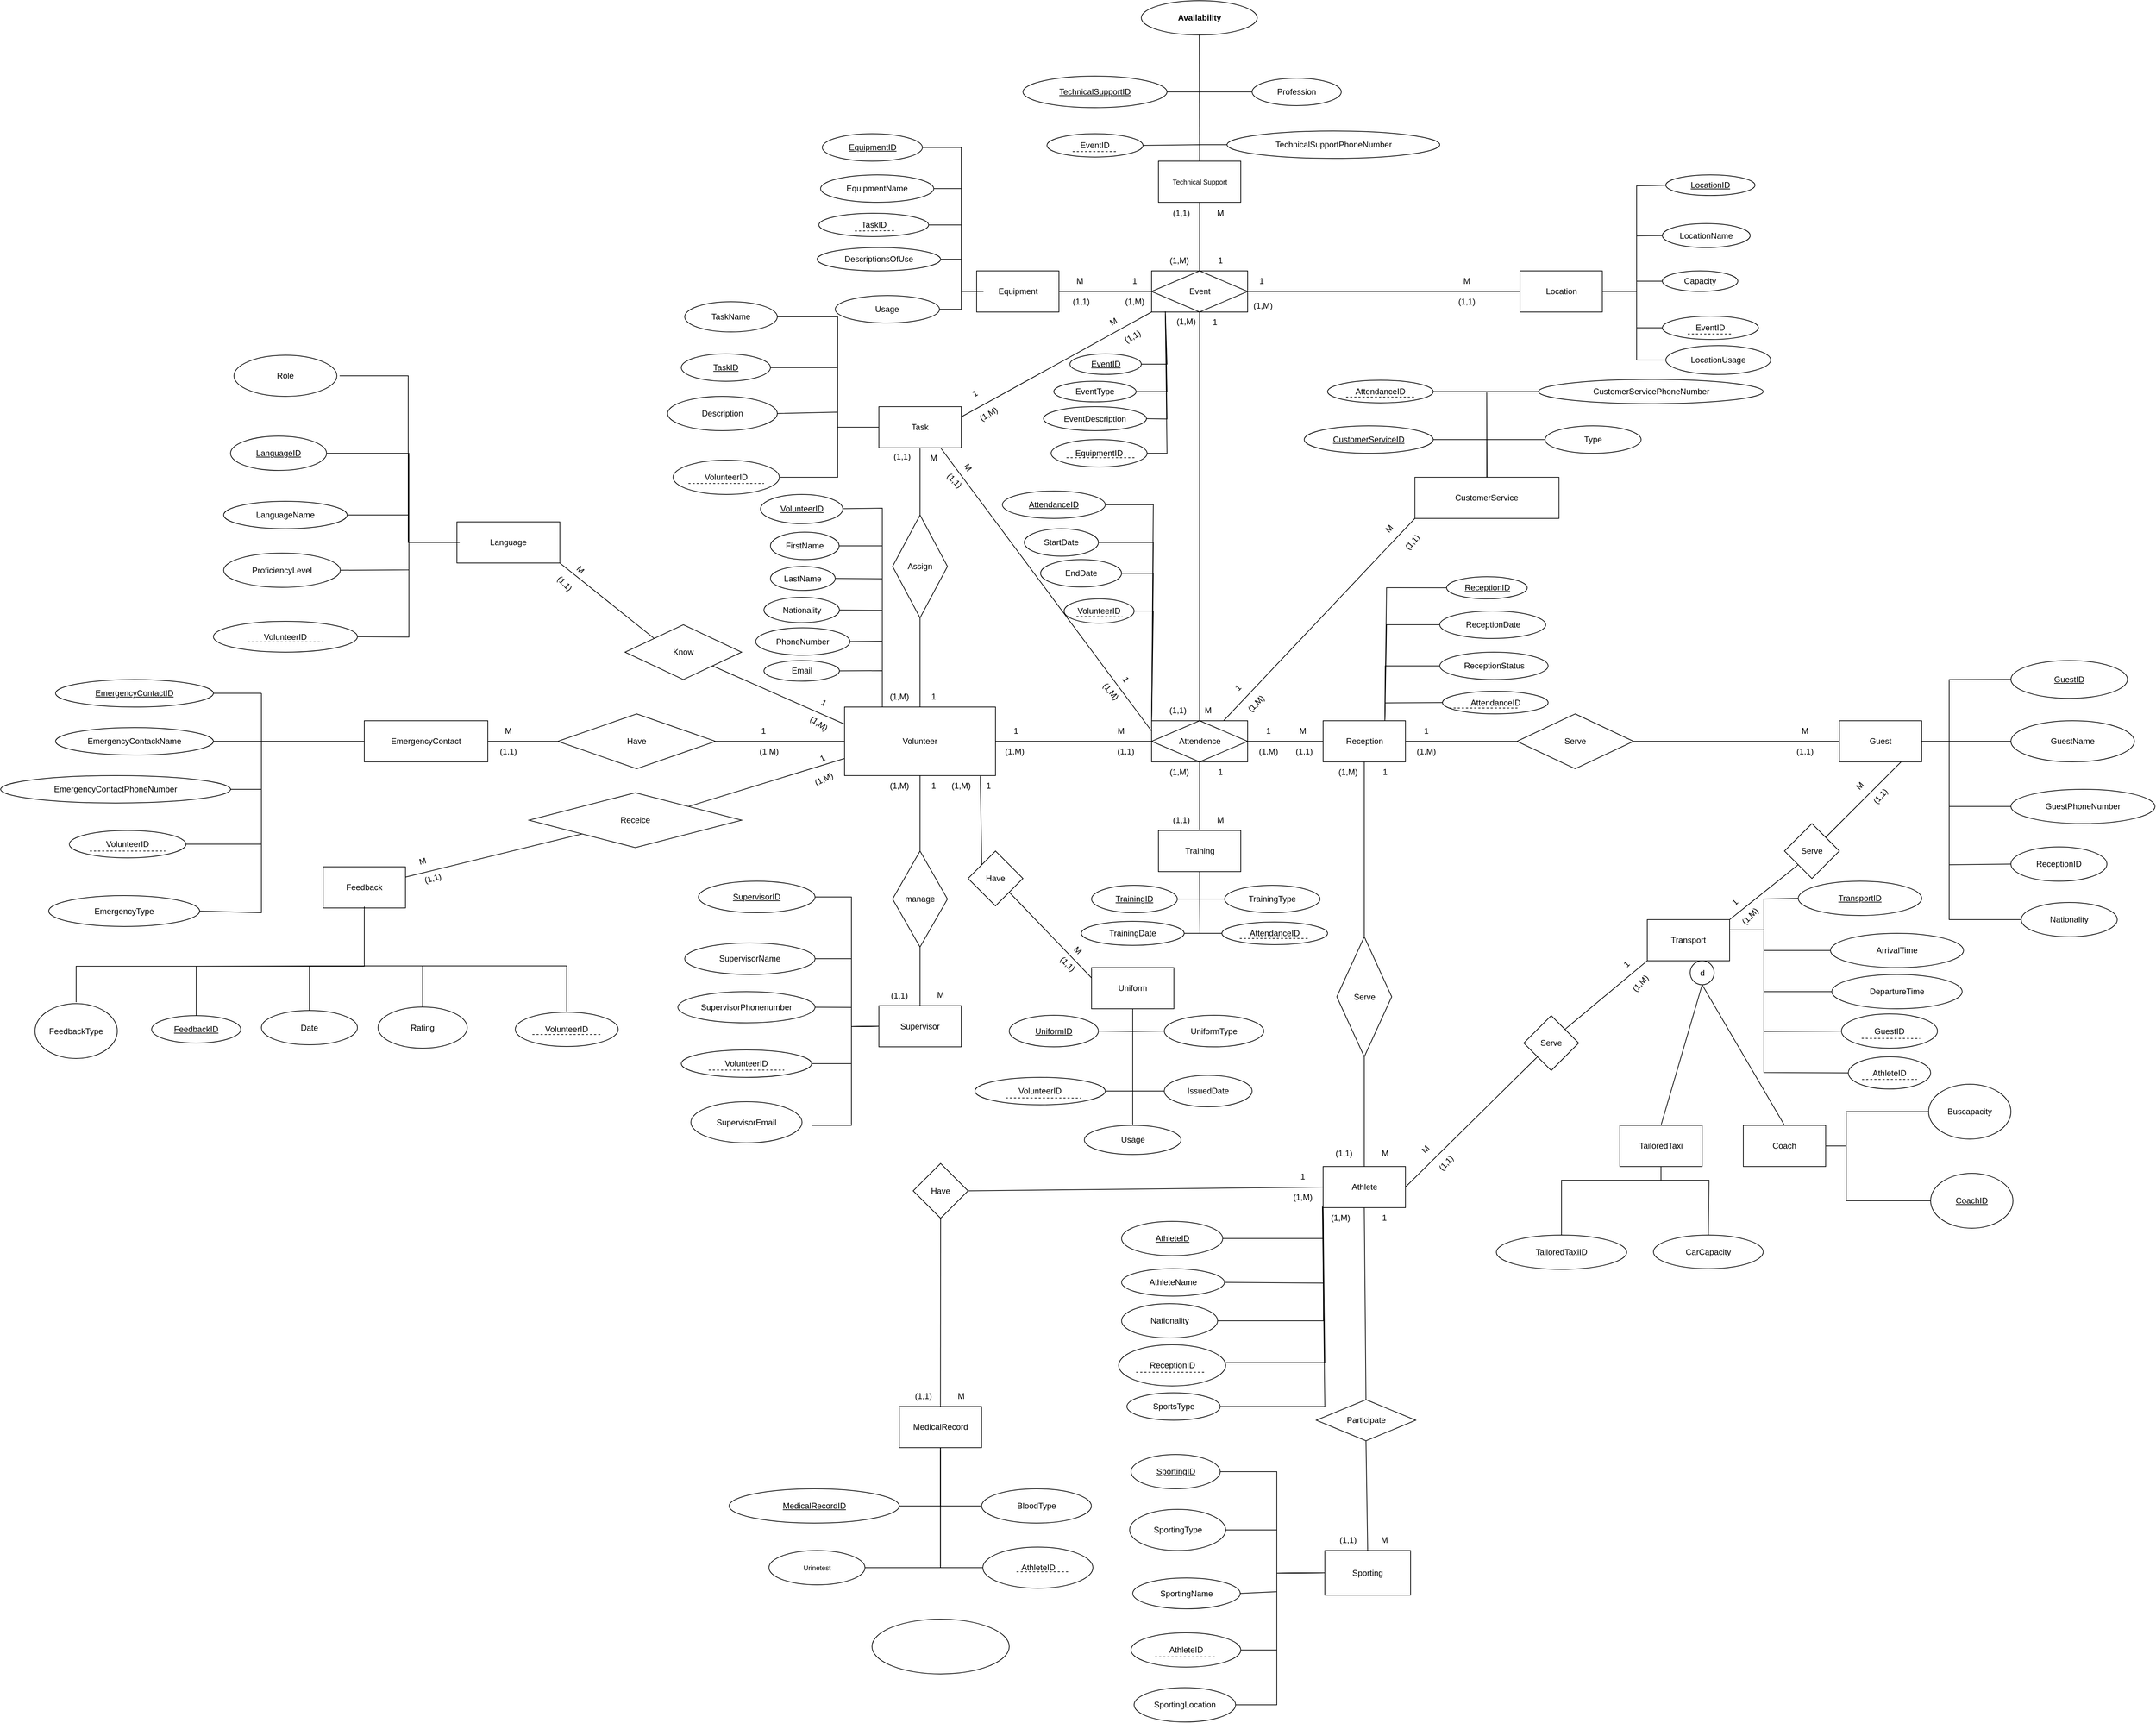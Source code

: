<mxfile version="24.7.1" type="google">
  <diagram name="ERD" id="soLKmazKyZqOw-sYmAMP">
    <mxGraphModel dx="3088" dy="1915" grid="1" gridSize="10" guides="1" tooltips="1" connect="1" arrows="1" fold="1" page="1" pageScale="1" pageWidth="827" pageHeight="1169" math="0" shadow="0">
      <root>
        <mxCell id="0" />
        <mxCell id="1" parent="0" />
        <mxCell id="kAmNbd_d05ljZrrda5HX-1" value="Volunteer" style="rounded=0;whiteSpace=wrap;html=1;" parent="1" vertex="1">
          <mxGeometry x="-180" y="360" width="220" height="100" as="geometry" />
        </mxCell>
        <mxCell id="kAmNbd_d05ljZrrda5HX-3" value="&lt;font size=&quot;1&quot;&gt;Technical Support&lt;/font&gt;" style="rounded=0;whiteSpace=wrap;html=1;" parent="1" vertex="1">
          <mxGeometry x="277.5" y="-436" width="120" height="60" as="geometry" />
        </mxCell>
        <mxCell id="kAmNbd_d05ljZrrda5HX-5" value="Location" style="rounded=0;whiteSpace=wrap;html=1;" parent="1" vertex="1">
          <mxGeometry x="804.5" y="-276" width="120" height="60" as="geometry" />
        </mxCell>
        <mxCell id="kAmNbd_d05ljZrrda5HX-8" value="MedicalRecord" style="rounded=0;whiteSpace=wrap;html=1;" parent="1" vertex="1">
          <mxGeometry x="-100.25" y="1380" width="120" height="60" as="geometry" />
        </mxCell>
        <mxCell id="kAmNbd_d05ljZrrda5HX-9" value="Language" style="rounded=0;whiteSpace=wrap;html=1;" parent="1" vertex="1">
          <mxGeometry x="-745" y="90" width="150" height="60" as="geometry" />
        </mxCell>
        <mxCell id="kAmNbd_d05ljZrrda5HX-10" value="Uniform" style="rounded=0;whiteSpace=wrap;html=1;" parent="1" vertex="1">
          <mxGeometry x="180" y="740" width="120" height="60" as="geometry" />
        </mxCell>
        <mxCell id="kAmNbd_d05ljZrrda5HX-11" value="Transport" style="rounded=0;whiteSpace=wrap;html=1;" parent="1" vertex="1">
          <mxGeometry x="990" y="670" width="120" height="60" as="geometry" />
        </mxCell>
        <mxCell id="kAmNbd_d05ljZrrda5HX-14" value="Supervisor" style="rounded=0;whiteSpace=wrap;html=1;" parent="1" vertex="1">
          <mxGeometry x="-130" y="795.5" width="120" height="60" as="geometry" />
        </mxCell>
        <mxCell id="kAmNbd_d05ljZrrda5HX-16" value="Training" style="rounded=0;whiteSpace=wrap;html=1;" parent="1" vertex="1">
          <mxGeometry x="277.5" y="540" width="120" height="60" as="geometry" />
        </mxCell>
        <mxCell id="kAmNbd_d05ljZrrda5HX-17" value="Reception" style="rounded=0;whiteSpace=wrap;html=1;" parent="1" vertex="1">
          <mxGeometry x="517.5" y="380" width="120" height="60" as="geometry" />
        </mxCell>
        <mxCell id="kAmNbd_d05ljZrrda5HX-21" value="Athlete" style="rounded=0;whiteSpace=wrap;html=1;" parent="1" vertex="1">
          <mxGeometry x="517.5" y="1030" width="120" height="60" as="geometry" />
        </mxCell>
        <mxCell id="kAmNbd_d05ljZrrda5HX-22" value="Guest" style="rounded=0;whiteSpace=wrap;html=1;" parent="1" vertex="1">
          <mxGeometry x="1270" y="380" width="120" height="60" as="geometry" />
        </mxCell>
        <mxCell id="kAmNbd_d05ljZrrda5HX-24" value="EmergencyContact" style="rounded=0;whiteSpace=wrap;html=1;" parent="1" vertex="1">
          <mxGeometry x="-880" y="380" width="180" height="60" as="geometry" />
        </mxCell>
        <mxCell id="kAmNbd_d05ljZrrda5HX-26" value="Task" style="rounded=0;whiteSpace=wrap;html=1;" parent="1" vertex="1">
          <mxGeometry x="-130" y="-78" width="120" height="60" as="geometry" />
        </mxCell>
        <mxCell id="kAmNbd_d05ljZrrda5HX-27" value="Equipment" style="rounded=0;whiteSpace=wrap;html=1;" parent="1" vertex="1">
          <mxGeometry x="12.5" y="-276" width="120" height="60" as="geometry" />
        </mxCell>
        <mxCell id="kAmNbd_d05ljZrrda5HX-28" value="Feedback" style="rounded=0;whiteSpace=wrap;html=1;" parent="1" vertex="1">
          <mxGeometry x="-940" y="593" width="120" height="60" as="geometry" />
        </mxCell>
        <mxCell id="QD1m-1uply2OvwpmF5vF-6" value="manage" style="rhombus;whiteSpace=wrap;html=1;" parent="1" vertex="1">
          <mxGeometry x="-110" y="570" width="80" height="140" as="geometry" />
        </mxCell>
        <mxCell id="QD1m-1uply2OvwpmF5vF-11" value="" style="endArrow=none;html=1;rounded=0;entryX=0.5;entryY=1;entryDx=0;entryDy=0;exitX=0.5;exitY=0;exitDx=0;exitDy=0;" parent="1" source="QD1m-1uply2OvwpmF5vF-6" target="kAmNbd_d05ljZrrda5HX-1" edge="1">
          <mxGeometry width="50" height="50" relative="1" as="geometry">
            <mxPoint x="20" y="480" as="sourcePoint" />
            <mxPoint x="70" y="430" as="targetPoint" />
          </mxGeometry>
        </mxCell>
        <mxCell id="QD1m-1uply2OvwpmF5vF-21" value="Attendence" style="shape=associativeEntity;whiteSpace=wrap;html=1;align=center;" parent="1" vertex="1">
          <mxGeometry x="267.5" y="380" width="140" height="60" as="geometry" />
        </mxCell>
        <mxCell id="QD1m-1uply2OvwpmF5vF-22" value="" style="endArrow=none;html=1;rounded=0;exitX=1;exitY=0.5;exitDx=0;exitDy=0;entryX=0;entryY=0.5;entryDx=0;entryDy=0;" parent="1" source="kAmNbd_d05ljZrrda5HX-1" target="QD1m-1uply2OvwpmF5vF-21" edge="1">
          <mxGeometry relative="1" as="geometry">
            <mxPoint x="40" y="270" as="sourcePoint" />
            <mxPoint x="200" y="270" as="targetPoint" />
          </mxGeometry>
        </mxCell>
        <mxCell id="QD1m-1uply2OvwpmF5vF-40" value="Event" style="shape=associativeEntity;whiteSpace=wrap;html=1;align=center;" parent="1" vertex="1">
          <mxGeometry x="267.5" y="-276" width="140" height="60" as="geometry" />
        </mxCell>
        <mxCell id="QD1m-1uply2OvwpmF5vF-46" value="Sporting" style="whiteSpace=wrap;html=1;align=center;" parent="1" vertex="1">
          <mxGeometry x="520" y="1590" width="125" height="65" as="geometry" />
        </mxCell>
        <mxCell id="QD1m-1uply2OvwpmF5vF-49" value="Assign" style="rhombus;whiteSpace=wrap;html=1;" parent="1" vertex="1">
          <mxGeometry x="-110" y="80" width="80" height="150" as="geometry" />
        </mxCell>
        <mxCell id="QD1m-1uply2OvwpmF5vF-51" value="" style="endArrow=none;html=1;rounded=0;entryX=0.5;entryY=1;entryDx=0;entryDy=0;exitX=0.5;exitY=0;exitDx=0;exitDy=0;" parent="1" source="QD1m-1uply2OvwpmF5vF-49" target="kAmNbd_d05ljZrrda5HX-26" edge="1">
          <mxGeometry relative="1" as="geometry">
            <mxPoint x="-65" y="-50" as="sourcePoint" />
            <mxPoint x="-225" y="-200" as="targetPoint" />
          </mxGeometry>
        </mxCell>
        <mxCell id="QD1m-1uply2OvwpmF5vF-52" value="" style="endArrow=none;html=1;rounded=0;exitX=0.5;exitY=0;exitDx=0;exitDy=0;entryX=0.5;entryY=1;entryDx=0;entryDy=0;" parent="1" source="kAmNbd_d05ljZrrda5HX-1" target="QD1m-1uply2OvwpmF5vF-49" edge="1">
          <mxGeometry relative="1" as="geometry">
            <mxPoint x="80" y="120" as="sourcePoint" />
            <mxPoint x="240" y="120" as="targetPoint" />
          </mxGeometry>
        </mxCell>
        <mxCell id="QD1m-1uply2OvwpmF5vF-60" value="" style="endArrow=none;html=1;rounded=0;exitX=0.5;exitY=1;exitDx=0;exitDy=0;entryX=0.5;entryY=0;entryDx=0;entryDy=0;" parent="1" source="QD1m-1uply2OvwpmF5vF-6" target="kAmNbd_d05ljZrrda5HX-14" edge="1">
          <mxGeometry width="50" height="50" relative="1" as="geometry">
            <mxPoint x="140" y="615.5" as="sourcePoint" />
            <mxPoint x="-70" y="765.5" as="targetPoint" />
          </mxGeometry>
        </mxCell>
        <mxCell id="kAmNbd_d05ljZrrda5HX-20" value="CustomerService" style="rounded=0;whiteSpace=wrap;html=1;" parent="1" vertex="1">
          <mxGeometry x="651.25" y="25" width="210" height="60" as="geometry" />
        </mxCell>
        <mxCell id="QD1m-1uply2OvwpmF5vF-108" value="" style="endArrow=none;html=1;rounded=0;exitX=1;exitY=0.5;exitDx=0;exitDy=0;entryX=0;entryY=0.5;entryDx=0;entryDy=0;" parent="1" source="QD1m-1uply2OvwpmF5vF-40" target="kAmNbd_d05ljZrrda5HX-5" edge="1">
          <mxGeometry width="50" height="50" relative="1" as="geometry">
            <mxPoint x="380" y="-376" as="sourcePoint" />
            <mxPoint x="430" y="-426" as="targetPoint" />
          </mxGeometry>
        </mxCell>
        <mxCell id="QD1m-1uply2OvwpmF5vF-109" value="" style="endArrow=none;html=1;rounded=0;entryX=0;entryY=0.5;entryDx=0;entryDy=0;exitX=1;exitY=0.5;exitDx=0;exitDy=0;" parent="1" source="kAmNbd_d05ljZrrda5HX-27" target="QD1m-1uply2OvwpmF5vF-40" edge="1">
          <mxGeometry width="50" height="50" relative="1" as="geometry">
            <mxPoint x="182.5" y="-246" as="sourcePoint" />
            <mxPoint x="430" y="-256" as="targetPoint" />
          </mxGeometry>
        </mxCell>
        <mxCell id="QD1m-1uply2OvwpmF5vF-110" value="" style="endArrow=none;html=1;rounded=0;entryX=0;entryY=0.5;entryDx=0;entryDy=0;exitX=1;exitY=0.5;exitDx=0;exitDy=0;" parent="1" source="QD1m-1uply2OvwpmF5vF-21" target="kAmNbd_d05ljZrrda5HX-17" edge="1">
          <mxGeometry width="50" height="50" relative="1" as="geometry">
            <mxPoint x="397.5" y="460" as="sourcePoint" />
            <mxPoint x="447.5" y="410" as="targetPoint" />
          </mxGeometry>
        </mxCell>
        <mxCell id="QD1m-1uply2OvwpmF5vF-113" value="" style="endArrow=none;html=1;rounded=0;entryX=0.5;entryY=1;entryDx=0;entryDy=0;exitX=0.5;exitY=0;exitDx=0;exitDy=0;" parent="1" source="QD1m-1uply2OvwpmF5vF-21" target="QD1m-1uply2OvwpmF5vF-40" edge="1">
          <mxGeometry width="50" height="50" relative="1" as="geometry">
            <mxPoint x="397.5" y="460" as="sourcePoint" />
            <mxPoint x="447.5" y="410" as="targetPoint" />
          </mxGeometry>
        </mxCell>
        <mxCell id="QD1m-1uply2OvwpmF5vF-115" value="Have" style="rhombus;whiteSpace=wrap;html=1;" parent="1" vertex="1">
          <mxGeometry y="570" width="80" height="80" as="geometry" />
        </mxCell>
        <mxCell id="QD1m-1uply2OvwpmF5vF-116" value="" style="endArrow=none;html=1;rounded=0;entryX=0.899;entryY=1.008;entryDx=0;entryDy=0;entryPerimeter=0;exitX=0;exitY=0;exitDx=0;exitDy=0;" parent="1" source="QD1m-1uply2OvwpmF5vF-115" target="kAmNbd_d05ljZrrda5HX-1" edge="1">
          <mxGeometry width="50" height="50" relative="1" as="geometry">
            <mxPoint y="530" as="sourcePoint" />
            <mxPoint x="50" y="480" as="targetPoint" />
          </mxGeometry>
        </mxCell>
        <mxCell id="QD1m-1uply2OvwpmF5vF-120" value="Have" style="rhombus;whiteSpace=wrap;html=1;" parent="1" vertex="1">
          <mxGeometry x="-598" y="370" width="230" height="80" as="geometry" />
        </mxCell>
        <mxCell id="QD1m-1uply2OvwpmF5vF-121" value="" style="endArrow=none;html=1;rounded=0;entryX=0;entryY=0.5;entryDx=0;entryDy=0;exitX=1;exitY=0.5;exitDx=0;exitDy=0;" parent="1" source="kAmNbd_d05ljZrrda5HX-24" target="QD1m-1uply2OvwpmF5vF-120" edge="1">
          <mxGeometry width="50" height="50" relative="1" as="geometry">
            <mxPoint x="-510" y="500" as="sourcePoint" />
            <mxPoint x="-440" y="410" as="targetPoint" />
            <Array as="points" />
          </mxGeometry>
        </mxCell>
        <mxCell id="QD1m-1uply2OvwpmF5vF-124" value="" style="endArrow=none;html=1;rounded=0;entryX=0;entryY=0.5;entryDx=0;entryDy=0;exitX=1;exitY=0.5;exitDx=0;exitDy=0;" parent="1" source="QD1m-1uply2OvwpmF5vF-120" target="kAmNbd_d05ljZrrda5HX-1" edge="1">
          <mxGeometry width="50" height="50" relative="1" as="geometry">
            <mxPoint x="-233" y="540" as="sourcePoint" />
            <mxPoint x="-183" y="490" as="targetPoint" />
          </mxGeometry>
        </mxCell>
        <mxCell id="QD1m-1uply2OvwpmF5vF-125" value="Know" style="rhombus;whiteSpace=wrap;html=1;" parent="1" vertex="1">
          <mxGeometry x="-500" y="240" width="170" height="80" as="geometry" />
        </mxCell>
        <mxCell id="QD1m-1uply2OvwpmF5vF-126" value="" style="endArrow=none;html=1;rounded=0;entryX=1;entryY=1;entryDx=0;entryDy=0;exitX=0;exitY=0;exitDx=0;exitDy=0;" parent="1" source="QD1m-1uply2OvwpmF5vF-125" target="kAmNbd_d05ljZrrda5HX-9" edge="1">
          <mxGeometry width="50" height="50" relative="1" as="geometry">
            <mxPoint x="-473" y="310" as="sourcePoint" />
            <mxPoint x="-433" y="190" as="targetPoint" />
          </mxGeometry>
        </mxCell>
        <mxCell id="QD1m-1uply2OvwpmF5vF-127" value="" style="endArrow=none;html=1;rounded=0;entryX=1;entryY=1;entryDx=0;entryDy=0;exitX=0;exitY=0.25;exitDx=0;exitDy=0;" parent="1" source="kAmNbd_d05ljZrrda5HX-1" target="QD1m-1uply2OvwpmF5vF-125" edge="1">
          <mxGeometry width="50" height="50" relative="1" as="geometry">
            <mxPoint x="-170" y="330" as="sourcePoint" />
            <mxPoint x="-260" y="270" as="targetPoint" />
          </mxGeometry>
        </mxCell>
        <mxCell id="QD1m-1uply2OvwpmF5vF-151" value="Receice" style="rhombus;whiteSpace=wrap;html=1;" parent="1" vertex="1">
          <mxGeometry x="-640" y="485" width="310" height="80" as="geometry" />
        </mxCell>
        <mxCell id="QD1m-1uply2OvwpmF5vF-152" value="" style="endArrow=none;html=1;rounded=0;entryX=0.5;entryY=1;entryDx=0;entryDy=0;exitX=0.5;exitY=0;exitDx=0;exitDy=0;" parent="1" source="kAmNbd_d05ljZrrda5HX-16" target="QD1m-1uply2OvwpmF5vF-21" edge="1">
          <mxGeometry width="50" height="50" relative="1" as="geometry">
            <mxPoint x="430" y="560" as="sourcePoint" />
            <mxPoint x="480" y="510" as="targetPoint" />
          </mxGeometry>
        </mxCell>
        <mxCell id="QD1m-1uply2OvwpmF5vF-155" value="" style="endArrow=none;html=1;rounded=0;entryX=0;entryY=0.75;entryDx=0;entryDy=0;exitX=1;exitY=0;exitDx=0;exitDy=0;" parent="1" source="QD1m-1uply2OvwpmF5vF-151" target="kAmNbd_d05ljZrrda5HX-1" edge="1">
          <mxGeometry relative="1" as="geometry">
            <mxPoint x="-320" y="524.5" as="sourcePoint" />
            <mxPoint x="-160" y="524.5" as="targetPoint" />
          </mxGeometry>
        </mxCell>
        <mxCell id="QD1m-1uply2OvwpmF5vF-156" value="" style="endArrow=none;html=1;rounded=0;entryX=0;entryY=1;entryDx=0;entryDy=0;exitX=1;exitY=0.25;exitDx=0;exitDy=0;" parent="1" source="kAmNbd_d05ljZrrda5HX-28" target="QD1m-1uply2OvwpmF5vF-151" edge="1">
          <mxGeometry relative="1" as="geometry">
            <mxPoint x="-1040" y="895" as="sourcePoint" />
            <mxPoint x="-880" y="750" as="targetPoint" />
          </mxGeometry>
        </mxCell>
        <mxCell id="QD1m-1uply2OvwpmF5vF-157" value="" style="endArrow=none;html=1;rounded=0;exitX=0.5;exitY=1;exitDx=0;exitDy=0;entryX=0.5;entryY=0;entryDx=0;entryDy=0;" parent="1" source="kAmNbd_d05ljZrrda5HX-3" target="QD1m-1uply2OvwpmF5vF-40" edge="1">
          <mxGeometry relative="1" as="geometry">
            <mxPoint x="172.5" y="-46" as="sourcePoint" />
            <mxPoint x="320" y="-276" as="targetPoint" />
          </mxGeometry>
        </mxCell>
        <mxCell id="QD1m-1uply2OvwpmF5vF-195" value="Serve" style="rhombus;whiteSpace=wrap;html=1;" parent="1" vertex="1">
          <mxGeometry x="800" y="370" width="170" height="80" as="geometry" />
        </mxCell>
        <mxCell id="QD1m-1uply2OvwpmF5vF-196" value="" style="endArrow=none;html=1;rounded=0;entryX=0;entryY=0.5;entryDx=0;entryDy=0;exitX=1;exitY=0.5;exitDx=0;exitDy=0;" parent="1" source="kAmNbd_d05ljZrrda5HX-17" target="QD1m-1uply2OvwpmF5vF-195" edge="1">
          <mxGeometry width="50" height="50" relative="1" as="geometry">
            <mxPoint x="630" y="510" as="sourcePoint" />
            <mxPoint x="680" y="460" as="targetPoint" />
          </mxGeometry>
        </mxCell>
        <mxCell id="QD1m-1uply2OvwpmF5vF-197" value="" style="endArrow=none;html=1;rounded=0;exitX=1;exitY=0.5;exitDx=0;exitDy=0;entryX=0;entryY=0.5;entryDx=0;entryDy=0;" parent="1" source="QD1m-1uply2OvwpmF5vF-195" target="kAmNbd_d05ljZrrda5HX-22" edge="1">
          <mxGeometry width="50" height="50" relative="1" as="geometry">
            <mxPoint x="890" y="310" as="sourcePoint" />
            <mxPoint x="940" y="260" as="targetPoint" />
          </mxGeometry>
        </mxCell>
        <mxCell id="QD1m-1uply2OvwpmF5vF-198" value="1" style="text;html=1;align=center;verticalAlign=middle;whiteSpace=wrap;rounded=0;" parent="1" vertex="1">
          <mxGeometry x="637.5" y="380" width="60" height="30" as="geometry" />
        </mxCell>
        <mxCell id="QD1m-1uply2OvwpmF5vF-200" value="(1,M)" style="text;html=1;align=center;verticalAlign=middle;whiteSpace=wrap;rounded=0;" parent="1" vertex="1">
          <mxGeometry x="637.5" y="410" width="60" height="30" as="geometry" />
        </mxCell>
        <mxCell id="QD1m-1uply2OvwpmF5vF-201" value="M" style="text;html=1;align=center;verticalAlign=middle;whiteSpace=wrap;rounded=0;" parent="1" vertex="1">
          <mxGeometry x="1190" y="380" width="60" height="30" as="geometry" />
        </mxCell>
        <mxCell id="QD1m-1uply2OvwpmF5vF-205" value="Serve" style="rhombus;whiteSpace=wrap;html=1;" parent="1" vertex="1">
          <mxGeometry x="537.5" y="695" width="80" height="175" as="geometry" />
        </mxCell>
        <mxCell id="QD1m-1uply2OvwpmF5vF-206" value="" style="endArrow=none;html=1;rounded=0;exitX=0.5;exitY=1;exitDx=0;exitDy=0;entryX=0.5;entryY=0;entryDx=0;entryDy=0;" parent="1" source="kAmNbd_d05ljZrrda5HX-17" target="QD1m-1uply2OvwpmF5vF-205" edge="1">
          <mxGeometry relative="1" as="geometry">
            <mxPoint x="680" y="560" as="sourcePoint" />
            <mxPoint x="840" y="560" as="targetPoint" />
          </mxGeometry>
        </mxCell>
        <mxCell id="QD1m-1uply2OvwpmF5vF-207" value="" style="endArrow=none;html=1;rounded=0;exitX=0.5;exitY=1;exitDx=0;exitDy=0;entryX=0.5;entryY=0;entryDx=0;entryDy=0;" parent="1" source="QD1m-1uply2OvwpmF5vF-205" target="kAmNbd_d05ljZrrda5HX-21" edge="1">
          <mxGeometry relative="1" as="geometry">
            <mxPoint x="720" y="620" as="sourcePoint" />
            <mxPoint x="880" y="620" as="targetPoint" />
          </mxGeometry>
        </mxCell>
        <mxCell id="DCmgsxbjKsTqkuRd_Q3x-4" value="" style="endArrow=none;html=1;rounded=0;entryX=0.75;entryY=1;entryDx=0;entryDy=0;exitX=1;exitY=0;exitDx=0;exitDy=0;" parent="1" source="DCmgsxbjKsTqkuRd_Q3x-5" target="kAmNbd_d05ljZrrda5HX-22" edge="1">
          <mxGeometry relative="1" as="geometry">
            <mxPoint x="1020" y="510" as="sourcePoint" />
            <mxPoint x="1180" y="510" as="targetPoint" />
          </mxGeometry>
        </mxCell>
        <mxCell id="DCmgsxbjKsTqkuRd_Q3x-5" value="Serve" style="rhombus;whiteSpace=wrap;html=1;" parent="1" vertex="1">
          <mxGeometry x="1190" y="530" width="80" height="80" as="geometry" />
        </mxCell>
        <mxCell id="DCmgsxbjKsTqkuRd_Q3x-6" value="Serve" style="rhombus;whiteSpace=wrap;html=1;" parent="1" vertex="1">
          <mxGeometry x="810" y="810" width="80" height="80" as="geometry" />
        </mxCell>
        <mxCell id="DCmgsxbjKsTqkuRd_Q3x-7" value="" style="endArrow=none;html=1;rounded=0;entryX=0;entryY=1;entryDx=0;entryDy=0;exitX=1;exitY=0;exitDx=0;exitDy=0;" parent="1" source="kAmNbd_d05ljZrrda5HX-11" target="DCmgsxbjKsTqkuRd_Q3x-5" edge="1">
          <mxGeometry width="50" height="50" relative="1" as="geometry">
            <mxPoint x="940" y="720" as="sourcePoint" />
            <mxPoint x="990" y="670" as="targetPoint" />
          </mxGeometry>
        </mxCell>
        <mxCell id="DCmgsxbjKsTqkuRd_Q3x-10" value="" style="endArrow=none;html=1;rounded=0;entryX=0;entryY=1;entryDx=0;entryDy=0;exitX=1;exitY=0;exitDx=0;exitDy=0;" parent="1" source="DCmgsxbjKsTqkuRd_Q3x-6" target="kAmNbd_d05ljZrrda5HX-11" edge="1">
          <mxGeometry width="50" height="50" relative="1" as="geometry">
            <mxPoint x="860" y="750" as="sourcePoint" />
            <mxPoint x="910" y="700" as="targetPoint" />
          </mxGeometry>
        </mxCell>
        <mxCell id="DCmgsxbjKsTqkuRd_Q3x-11" value="" style="endArrow=none;html=1;rounded=0;entryX=0;entryY=1;entryDx=0;entryDy=0;exitX=1;exitY=0.5;exitDx=0;exitDy=0;" parent="1" source="kAmNbd_d05ljZrrda5HX-21" target="DCmgsxbjKsTqkuRd_Q3x-6" edge="1">
          <mxGeometry width="50" height="50" relative="1" as="geometry">
            <mxPoint x="570" y="900" as="sourcePoint" />
            <mxPoint x="620" y="850" as="targetPoint" />
          </mxGeometry>
        </mxCell>
        <mxCell id="DCmgsxbjKsTqkuRd_Q3x-12" value="" style="endArrow=none;html=1;rounded=0;entryX=0;entryY=1;entryDx=0;entryDy=0;exitX=0.75;exitY=0;exitDx=0;exitDy=0;" parent="1" source="QD1m-1uply2OvwpmF5vF-21" target="kAmNbd_d05ljZrrda5HX-20" edge="1">
          <mxGeometry width="50" height="50" relative="1" as="geometry">
            <mxPoint x="407.5" y="380" as="sourcePoint" />
            <mxPoint x="520" y="260" as="targetPoint" />
          </mxGeometry>
        </mxCell>
        <mxCell id="DCmgsxbjKsTqkuRd_Q3x-14" value="" style="endArrow=none;html=1;rounded=0;entryX=0;entryY=0.25;entryDx=0;entryDy=0;exitX=0.75;exitY=1;exitDx=0;exitDy=0;" parent="1" source="kAmNbd_d05ljZrrda5HX-26" target="QD1m-1uply2OvwpmF5vF-21" edge="1">
          <mxGeometry width="50" height="50" relative="1" as="geometry">
            <mxPoint x="90" y="70" as="sourcePoint" />
            <mxPoint x="267.5" y="380" as="targetPoint" />
          </mxGeometry>
        </mxCell>
        <mxCell id="DCmgsxbjKsTqkuRd_Q3x-15" value="" style="endArrow=none;html=1;rounded=0;entryX=0;entryY=1;entryDx=0;entryDy=0;exitX=1;exitY=0.25;exitDx=0;exitDy=0;" parent="1" source="kAmNbd_d05ljZrrda5HX-26" target="QD1m-1uply2OvwpmF5vF-40" edge="1">
          <mxGeometry width="50" height="50" relative="1" as="geometry">
            <mxPoint x="200" y="-20" as="sourcePoint" />
            <mxPoint x="247.5" y="-223.5" as="targetPoint" />
          </mxGeometry>
        </mxCell>
        <mxCell id="DCmgsxbjKsTqkuRd_Q3x-16" value="Have" style="rhombus;whiteSpace=wrap;html=1;" parent="1" vertex="1">
          <mxGeometry x="-80" y="1025.5" width="80" height="80" as="geometry" />
        </mxCell>
        <mxCell id="DCmgsxbjKsTqkuRd_Q3x-17" value="Participate" style="rhombus;whiteSpace=wrap;html=1;" parent="1" vertex="1">
          <mxGeometry x="507.5" y="1370" width="145" height="60" as="geometry" />
        </mxCell>
        <mxCell id="DCmgsxbjKsTqkuRd_Q3x-18" value="" style="endArrow=none;html=1;rounded=0;entryX=0;entryY=0.5;entryDx=0;entryDy=0;exitX=1;exitY=0.5;exitDx=0;exitDy=0;" parent="1" source="DCmgsxbjKsTqkuRd_Q3x-16" target="kAmNbd_d05ljZrrda5HX-21" edge="1">
          <mxGeometry width="50" height="50" relative="1" as="geometry">
            <mxPoint x="190" y="1010" as="sourcePoint" />
            <mxPoint x="240" y="960" as="targetPoint" />
          </mxGeometry>
        </mxCell>
        <mxCell id="DCmgsxbjKsTqkuRd_Q3x-19" value="" style="endArrow=none;html=1;rounded=0;entryX=0.5;entryY=1;entryDx=0;entryDy=0;exitX=0.5;exitY=0;exitDx=0;exitDy=0;" parent="1" source="kAmNbd_d05ljZrrda5HX-8" target="DCmgsxbjKsTqkuRd_Q3x-16" edge="1">
          <mxGeometry width="50" height="50" relative="1" as="geometry">
            <mxPoint x="80" y="980" as="sourcePoint" />
            <mxPoint x="130" y="930" as="targetPoint" />
          </mxGeometry>
        </mxCell>
        <mxCell id="DCmgsxbjKsTqkuRd_Q3x-20" value="" style="endArrow=none;html=1;rounded=0;entryX=0.5;entryY=1;entryDx=0;entryDy=0;exitX=0.5;exitY=0;exitDx=0;exitDy=0;" parent="1" source="DCmgsxbjKsTqkuRd_Q3x-17" target="kAmNbd_d05ljZrrda5HX-21" edge="1">
          <mxGeometry width="50" height="50" relative="1" as="geometry">
            <mxPoint x="840" y="1180" as="sourcePoint" />
            <mxPoint x="890" y="1130" as="targetPoint" />
          </mxGeometry>
        </mxCell>
        <mxCell id="DCmgsxbjKsTqkuRd_Q3x-21" value="" style="endArrow=none;html=1;rounded=0;entryX=0.5;entryY=1;entryDx=0;entryDy=0;exitX=0.5;exitY=0;exitDx=0;exitDy=0;" parent="1" source="QD1m-1uply2OvwpmF5vF-46" target="DCmgsxbjKsTqkuRd_Q3x-17" edge="1">
          <mxGeometry width="50" height="50" relative="1" as="geometry">
            <mxPoint x="720" y="1350" as="sourcePoint" />
            <mxPoint x="770" y="1300" as="targetPoint" />
          </mxGeometry>
        </mxCell>
        <mxCell id="DCmgsxbjKsTqkuRd_Q3x-34" value="(1,1)" style="text;html=1;align=center;verticalAlign=middle;whiteSpace=wrap;rounded=0;" parent="1" vertex="1">
          <mxGeometry x="1190" y="410" width="60" height="30" as="geometry" />
        </mxCell>
        <mxCell id="DCmgsxbjKsTqkuRd_Q3x-37" value="d" style="ellipse;whiteSpace=wrap;html=1;aspect=fixed;" parent="1" vertex="1">
          <mxGeometry x="1052.5" y="730" width="35" height="35" as="geometry" />
        </mxCell>
        <mxCell id="DCmgsxbjKsTqkuRd_Q3x-41" value="Coach" style="rounded=0;whiteSpace=wrap;html=1;" parent="1" vertex="1">
          <mxGeometry x="1130" y="970" width="120" height="60" as="geometry" />
        </mxCell>
        <mxCell id="DCmgsxbjKsTqkuRd_Q3x-42" value="TailoredTaxi" style="rounded=0;whiteSpace=wrap;html=1;" parent="1" vertex="1">
          <mxGeometry x="950" y="970" width="120" height="60" as="geometry" />
        </mxCell>
        <mxCell id="DCmgsxbjKsTqkuRd_Q3x-43" value="" style="endArrow=none;html=1;rounded=0;entryX=0.5;entryY=1;entryDx=0;entryDy=0;exitX=0.5;exitY=0;exitDx=0;exitDy=0;" parent="1" source="DCmgsxbjKsTqkuRd_Q3x-41" target="DCmgsxbjKsTqkuRd_Q3x-37" edge="1">
          <mxGeometry width="50" height="50" relative="1" as="geometry">
            <mxPoint x="1190" y="880" as="sourcePoint" />
            <mxPoint x="1240" y="830" as="targetPoint" />
          </mxGeometry>
        </mxCell>
        <mxCell id="DCmgsxbjKsTqkuRd_Q3x-44" value="" style="endArrow=none;html=1;rounded=0;entryX=0.5;entryY=1;entryDx=0;entryDy=0;exitX=0.5;exitY=0;exitDx=0;exitDy=0;" parent="1" source="DCmgsxbjKsTqkuRd_Q3x-42" target="DCmgsxbjKsTqkuRd_Q3x-37" edge="1">
          <mxGeometry width="50" height="50" relative="1" as="geometry">
            <mxPoint x="1290" y="790" as="sourcePoint" />
            <mxPoint x="1340" y="740" as="targetPoint" />
          </mxGeometry>
        </mxCell>
        <mxCell id="DCmgsxbjKsTqkuRd_Q3x-50" value="" style="endArrow=none;html=1;rounded=0;entryX=1;entryY=1;entryDx=0;entryDy=0;exitX=0;exitY=0.25;exitDx=0;exitDy=0;" parent="1" source="kAmNbd_d05ljZrrda5HX-10" target="QD1m-1uply2OvwpmF5vF-115" edge="1">
          <mxGeometry width="50" height="50" relative="1" as="geometry">
            <mxPoint x="40" y="700" as="sourcePoint" />
            <mxPoint x="90" y="650" as="targetPoint" />
          </mxGeometry>
        </mxCell>
        <mxCell id="DCmgsxbjKsTqkuRd_Q3x-51" value="&lt;u&gt;VolunteerID&lt;/u&gt;" style="ellipse;whiteSpace=wrap;html=1;" parent="1" vertex="1">
          <mxGeometry x="-302.5" y="50" width="120" height="42.5" as="geometry" />
        </mxCell>
        <mxCell id="DCmgsxbjKsTqkuRd_Q3x-54" value="FirstName" style="ellipse;whiteSpace=wrap;html=1;" parent="1" vertex="1">
          <mxGeometry x="-288" y="105" width="100" height="40" as="geometry" />
        </mxCell>
        <mxCell id="DCmgsxbjKsTqkuRd_Q3x-55" value="LastName" style="ellipse;whiteSpace=wrap;html=1;" parent="1" vertex="1">
          <mxGeometry x="-288" y="155" width="94.38" height="35" as="geometry" />
        </mxCell>
        <mxCell id="DCmgsxbjKsTqkuRd_Q3x-56" value="Nationality" style="ellipse;whiteSpace=wrap;html=1;" parent="1" vertex="1">
          <mxGeometry x="-297.5" y="200" width="110" height="37" as="geometry" />
        </mxCell>
        <mxCell id="DCmgsxbjKsTqkuRd_Q3x-57" value="PhoneNumber" style="ellipse;whiteSpace=wrap;html=1;" parent="1" vertex="1">
          <mxGeometry x="-309.56" y="244.5" width="137.5" height="40" as="geometry" />
        </mxCell>
        <mxCell id="DCmgsxbjKsTqkuRd_Q3x-58" value="Email" style="ellipse;whiteSpace=wrap;html=1;" parent="1" vertex="1">
          <mxGeometry x="-297.5" y="292.25" width="110" height="30" as="geometry" />
        </mxCell>
        <mxCell id="DCmgsxbjKsTqkuRd_Q3x-60" value="&lt;u&gt;LanguageID&lt;/u&gt;" style="ellipse;whiteSpace=wrap;html=1;" parent="1" vertex="1">
          <mxGeometry x="-1075" y="-35" width="140" height="50" as="geometry" />
        </mxCell>
        <mxCell id="DCmgsxbjKsTqkuRd_Q3x-61" value="LanguageName" style="ellipse;whiteSpace=wrap;html=1;" parent="1" vertex="1">
          <mxGeometry x="-1085" y="60" width="180" height="40" as="geometry" />
        </mxCell>
        <mxCell id="DCmgsxbjKsTqkuRd_Q3x-62" value="VolunteerID" style="ellipse;whiteSpace=wrap;html=1;" parent="1" vertex="1">
          <mxGeometry x="-1100" y="235" width="210" height="45" as="geometry" />
        </mxCell>
        <mxCell id="DCmgsxbjKsTqkuRd_Q3x-63" value="" style="endArrow=none;dashed=1;html=1;rounded=0;" parent="1" edge="1">
          <mxGeometry width="50" height="50" relative="1" as="geometry">
            <mxPoint x="-1050" y="265" as="sourcePoint" />
            <mxPoint x="-940" y="265" as="targetPoint" />
          </mxGeometry>
        </mxCell>
        <mxCell id="DCmgsxbjKsTqkuRd_Q3x-64" value="&lt;u&gt;EmergencyContactID&lt;/u&gt;" style="ellipse;whiteSpace=wrap;html=1;" parent="1" vertex="1">
          <mxGeometry x="-1330" y="320" width="230" height="40" as="geometry" />
        </mxCell>
        <mxCell id="DCmgsxbjKsTqkuRd_Q3x-65" value="EmergencyContackName" style="ellipse;whiteSpace=wrap;html=1;" parent="1" vertex="1">
          <mxGeometry x="-1330" y="390" width="230" height="40" as="geometry" />
        </mxCell>
        <mxCell id="DCmgsxbjKsTqkuRd_Q3x-66" value="ProficiencyLevel" style="ellipse;whiteSpace=wrap;html=1;" parent="1" vertex="1">
          <mxGeometry x="-1085" y="135.5" width="170" height="50" as="geometry" />
        </mxCell>
        <mxCell id="DCmgsxbjKsTqkuRd_Q3x-70" value="VolunteerID" style="ellipse;whiteSpace=wrap;html=1;" parent="1" vertex="1">
          <mxGeometry x="-1310" y="540" width="170" height="40" as="geometry" />
        </mxCell>
        <mxCell id="DCmgsxbjKsTqkuRd_Q3x-71" value="" style="endArrow=none;dashed=1;html=1;rounded=0;" parent="1" edge="1">
          <mxGeometry width="50" height="50" relative="1" as="geometry">
            <mxPoint x="-1280" y="570" as="sourcePoint" />
            <mxPoint x="-1170" y="570" as="targetPoint" />
          </mxGeometry>
        </mxCell>
        <mxCell id="DCmgsxbjKsTqkuRd_Q3x-72" value="EmergencyContactPhoneNumber" style="ellipse;whiteSpace=wrap;html=1;" parent="1" vertex="1">
          <mxGeometry x="-1410" y="460" width="335" height="40" as="geometry" />
        </mxCell>
        <mxCell id="DCmgsxbjKsTqkuRd_Q3x-73" value="&lt;u&gt;FeedbackID&lt;/u&gt;" style="ellipse;whiteSpace=wrap;html=1;" parent="1" vertex="1">
          <mxGeometry x="-1190" y="810" width="130" height="40" as="geometry" />
        </mxCell>
        <mxCell id="DCmgsxbjKsTqkuRd_Q3x-75" value="" style="endArrow=none;dashed=1;html=1;rounded=0;" parent="1" source="DCmgsxbjKsTqkuRd_Q3x-74" edge="1">
          <mxGeometry width="50" height="50" relative="1" as="geometry">
            <mxPoint x="-682.5" y="807.5" as="sourcePoint" />
            <mxPoint x="-572.5" y="807.5" as="targetPoint" />
          </mxGeometry>
        </mxCell>
        <mxCell id="DCmgsxbjKsTqkuRd_Q3x-77" value="Date" style="ellipse;whiteSpace=wrap;html=1;" parent="1" vertex="1">
          <mxGeometry x="-1030" y="802.5" width="140" height="50" as="geometry" />
        </mxCell>
        <mxCell id="DCmgsxbjKsTqkuRd_Q3x-78" value="Rating" style="ellipse;whiteSpace=wrap;html=1;" parent="1" vertex="1">
          <mxGeometry x="-860" y="797.5" width="130" height="60" as="geometry" />
        </mxCell>
        <mxCell id="DCmgsxbjKsTqkuRd_Q3x-79" value="&lt;u&gt;SupervisorID&lt;/u&gt;" style="ellipse;whiteSpace=wrap;html=1;" parent="1" vertex="1">
          <mxGeometry x="-393" y="614" width="170" height="46" as="geometry" />
        </mxCell>
        <mxCell id="DCmgsxbjKsTqkuRd_Q3x-80" value="SupervisorName" style="ellipse;whiteSpace=wrap;html=1;" parent="1" vertex="1">
          <mxGeometry x="-413" y="704" width="190" height="46" as="geometry" />
        </mxCell>
        <mxCell id="DCmgsxbjKsTqkuRd_Q3x-81" value="SupervisorPhonenumber" style="ellipse;whiteSpace=wrap;html=1;" parent="1" vertex="1">
          <mxGeometry x="-423" y="775" width="200" height="45.5" as="geometry" />
        </mxCell>
        <mxCell id="DCmgsxbjKsTqkuRd_Q3x-82" value="VolunteerID" style="ellipse;whiteSpace=wrap;html=1;" parent="1" vertex="1">
          <mxGeometry x="140" y="202.25" width="102" height="35.5" as="geometry" />
        </mxCell>
        <mxCell id="DCmgsxbjKsTqkuRd_Q3x-83" value="" style="endArrow=none;dashed=1;html=1;rounded=0;" parent="1" edge="1">
          <mxGeometry width="50" height="50" relative="1" as="geometry">
            <mxPoint x="158" y="228" as="sourcePoint" />
            <mxPoint x="225" y="228.42" as="targetPoint" />
          </mxGeometry>
        </mxCell>
        <mxCell id="DCmgsxbjKsTqkuRd_Q3x-85" value="&lt;u&gt;TaskID&lt;/u&gt;" style="ellipse;whiteSpace=wrap;html=1;" parent="1" vertex="1">
          <mxGeometry x="-418" y="-155" width="130" height="40" as="geometry" />
        </mxCell>
        <mxCell id="DCmgsxbjKsTqkuRd_Q3x-86" value="Description" style="ellipse;whiteSpace=wrap;html=1;" parent="1" vertex="1">
          <mxGeometry x="-438" y="-93" width="160" height="50" as="geometry" />
        </mxCell>
        <mxCell id="DCmgsxbjKsTqkuRd_Q3x-87" value="VolunteerID" style="ellipse;whiteSpace=wrap;html=1;" parent="1" vertex="1">
          <mxGeometry x="-430" width="155" height="50" as="geometry" />
        </mxCell>
        <mxCell id="DCmgsxbjKsTqkuRd_Q3x-88" value="" style="endArrow=none;dashed=1;html=1;rounded=0;" parent="1" edge="1">
          <mxGeometry width="50" height="50" relative="1" as="geometry">
            <mxPoint x="-407.5" y="34" as="sourcePoint" />
            <mxPoint x="-297.5" y="34" as="targetPoint" />
          </mxGeometry>
        </mxCell>
        <mxCell id="DCmgsxbjKsTqkuRd_Q3x-89" value="TaskName" style="ellipse;whiteSpace=wrap;html=1;" parent="1" vertex="1">
          <mxGeometry x="-413" y="-231" width="135" height="44" as="geometry" />
        </mxCell>
        <mxCell id="DCmgsxbjKsTqkuRd_Q3x-90" value="&lt;u&gt;EquipmentID&lt;/u&gt;" style="ellipse;whiteSpace=wrap;html=1;" parent="1" vertex="1">
          <mxGeometry x="-212.5" y="-476" width="146" height="40" as="geometry" />
        </mxCell>
        <mxCell id="DCmgsxbjKsTqkuRd_Q3x-91" value="EquipmentName" style="ellipse;whiteSpace=wrap;html=1;" parent="1" vertex="1">
          <mxGeometry x="-215" y="-416" width="165" height="40" as="geometry" />
        </mxCell>
        <mxCell id="DCmgsxbjKsTqkuRd_Q3x-92" value="TaskID" style="ellipse;whiteSpace=wrap;html=1;" parent="1" vertex="1">
          <mxGeometry x="-217.5" y="-360" width="160" height="34" as="geometry" />
        </mxCell>
        <mxCell id="DCmgsxbjKsTqkuRd_Q3x-94" value="" style="endArrow=none;dashed=1;html=1;rounded=0;" parent="1" edge="1">
          <mxGeometry width="50" height="50" relative="1" as="geometry">
            <mxPoint x="-165" y="-334.19" as="sourcePoint" />
            <mxPoint x="-105" y="-334.69" as="targetPoint" />
          </mxGeometry>
        </mxCell>
        <mxCell id="DCmgsxbjKsTqkuRd_Q3x-95" value="DescriptionsOfUse" style="ellipse;whiteSpace=wrap;html=1;" parent="1" vertex="1">
          <mxGeometry x="-220" y="-310" width="180" height="34" as="geometry" />
        </mxCell>
        <mxCell id="DCmgsxbjKsTqkuRd_Q3x-96" value="&lt;u&gt;EventID&lt;/u&gt;" style="ellipse;whiteSpace=wrap;html=1;" parent="1" vertex="1">
          <mxGeometry x="148.5" y="-155" width="104" height="30" as="geometry" />
        </mxCell>
        <mxCell id="DCmgsxbjKsTqkuRd_Q3x-97" value="EventType" style="ellipse;whiteSpace=wrap;html=1;" parent="1" vertex="1">
          <mxGeometry x="125" y="-115" width="120" height="30" as="geometry" />
        </mxCell>
        <mxCell id="DCmgsxbjKsTqkuRd_Q3x-98" value="EquipmentID" style="ellipse;whiteSpace=wrap;html=1;" parent="1" vertex="1">
          <mxGeometry x="121" y="-30" width="140" height="40" as="geometry" />
        </mxCell>
        <mxCell id="DCmgsxbjKsTqkuRd_Q3x-99" value="" style="endArrow=none;dashed=1;html=1;rounded=0;" parent="1" edge="1">
          <mxGeometry width="50" height="50" relative="1" as="geometry">
            <mxPoint x="143.5" y="-3.59" as="sourcePoint" />
            <mxPoint x="243.5" y="-3.59" as="targetPoint" />
          </mxGeometry>
        </mxCell>
        <mxCell id="DCmgsxbjKsTqkuRd_Q3x-100" value="EventDescription" style="ellipse;whiteSpace=wrap;html=1;" parent="1" vertex="1">
          <mxGeometry x="110" y="-78" width="150" height="35" as="geometry" />
        </mxCell>
        <mxCell id="DCmgsxbjKsTqkuRd_Q3x-101" value="&lt;u&gt;TechnicalSupportID&lt;/u&gt;" style="ellipse;whiteSpace=wrap;html=1;" parent="1" vertex="1">
          <mxGeometry x="80" y="-560" width="210" height="46" as="geometry" />
        </mxCell>
        <mxCell id="DCmgsxbjKsTqkuRd_Q3x-102" value="Profession" style="ellipse;whiteSpace=wrap;html=1;" parent="1" vertex="1">
          <mxGeometry x="414" y="-557" width="130" height="40" as="geometry" />
        </mxCell>
        <mxCell id="DCmgsxbjKsTqkuRd_Q3x-103" value="EventID" style="ellipse;whiteSpace=wrap;html=1;" parent="1" vertex="1">
          <mxGeometry x="115" y="-476" width="140" height="34" as="geometry" />
        </mxCell>
        <mxCell id="DCmgsxbjKsTqkuRd_Q3x-104" value="" style="endArrow=none;dashed=1;html=1;rounded=0;" parent="1" edge="1">
          <mxGeometry width="50" height="50" relative="1" as="geometry">
            <mxPoint x="152.5" y="-450" as="sourcePoint" />
            <mxPoint x="217.5" y="-450" as="targetPoint" />
          </mxGeometry>
        </mxCell>
        <mxCell id="DCmgsxbjKsTqkuRd_Q3x-105" value="TechnicalSupportPhoneNumber" style="ellipse;whiteSpace=wrap;html=1;" parent="1" vertex="1">
          <mxGeometry x="377.5" y="-480" width="310" height="40" as="geometry" />
        </mxCell>
        <mxCell id="DCmgsxbjKsTqkuRd_Q3x-106" value="&lt;u&gt;LocationID&lt;/u&gt;" style="ellipse;whiteSpace=wrap;html=1;" parent="1" vertex="1">
          <mxGeometry x="1017" y="-416" width="130" height="30" as="geometry" />
        </mxCell>
        <mxCell id="DCmgsxbjKsTqkuRd_Q3x-107" value="LocationName" style="ellipse;whiteSpace=wrap;html=1;" parent="1" vertex="1">
          <mxGeometry x="1012" y="-345" width="128" height="35" as="geometry" />
        </mxCell>
        <mxCell id="DCmgsxbjKsTqkuRd_Q3x-108" value="Capacity" style="ellipse;whiteSpace=wrap;html=1;" parent="1" vertex="1">
          <mxGeometry x="1012" y="-276" width="110" height="30" as="geometry" />
        </mxCell>
        <mxCell id="DCmgsxbjKsTqkuRd_Q3x-109" value="EventID" style="ellipse;whiteSpace=wrap;html=1;" parent="1" vertex="1">
          <mxGeometry x="1012" y="-210" width="140" height="34" as="geometry" />
        </mxCell>
        <mxCell id="DCmgsxbjKsTqkuRd_Q3x-110" value="" style="endArrow=none;dashed=1;html=1;rounded=0;" parent="1" edge="1">
          <mxGeometry width="50" height="50" relative="1" as="geometry">
            <mxPoint x="1049" y="-184" as="sourcePoint" />
            <mxPoint x="1114" y="-184" as="targetPoint" />
          </mxGeometry>
        </mxCell>
        <mxCell id="DCmgsxbjKsTqkuRd_Q3x-111" value="&lt;u&gt;AttendanceID&lt;/u&gt;" style="ellipse;whiteSpace=wrap;html=1;" parent="1" vertex="1">
          <mxGeometry x="50" y="45" width="150" height="40" as="geometry" />
        </mxCell>
        <mxCell id="DCmgsxbjKsTqkuRd_Q3x-112" value="StartDate" style="ellipse;whiteSpace=wrap;html=1;" parent="1" vertex="1">
          <mxGeometry x="82" y="100" width="108" height="40" as="geometry" />
        </mxCell>
        <mxCell id="DCmgsxbjKsTqkuRd_Q3x-113" value="EndDate" style="ellipse;whiteSpace=wrap;html=1;" parent="1" vertex="1">
          <mxGeometry x="105.75" y="145" width="118" height="40" as="geometry" />
        </mxCell>
        <mxCell id="DCmgsxbjKsTqkuRd_Q3x-116" value="&lt;u&gt;CustomerServiceID&lt;/u&gt;" style="ellipse;whiteSpace=wrap;html=1;" parent="1" vertex="1">
          <mxGeometry x="490" y="-50" width="188" height="40" as="geometry" />
        </mxCell>
        <mxCell id="DCmgsxbjKsTqkuRd_Q3x-117" value="Type" style="ellipse;whiteSpace=wrap;html=1;" parent="1" vertex="1">
          <mxGeometry x="841" y="-50" width="140" height="40" as="geometry" />
        </mxCell>
        <mxCell id="DCmgsxbjKsTqkuRd_Q3x-118" value="AttendanceID" style="ellipse;whiteSpace=wrap;html=1;" parent="1" vertex="1">
          <mxGeometry x="370" y="673.5" width="154" height="33" as="geometry" />
        </mxCell>
        <mxCell id="DCmgsxbjKsTqkuRd_Q3x-120" value="" style="endArrow=none;dashed=1;html=1;rounded=0;" parent="1" edge="1">
          <mxGeometry width="50" height="50" relative="1" as="geometry">
            <mxPoint x="396" y="697.5" as="sourcePoint" />
            <mxPoint x="496" y="697.5" as="targetPoint" />
          </mxGeometry>
        </mxCell>
        <mxCell id="DCmgsxbjKsTqkuRd_Q3x-121" value="CustomerServicePhoneNumber" style="ellipse;whiteSpace=wrap;html=1;" parent="1" vertex="1">
          <mxGeometry x="831.5" y="-117.75" width="327.5" height="35.5" as="geometry" />
        </mxCell>
        <mxCell id="DCmgsxbjKsTqkuRd_Q3x-122" value="&lt;u&gt;ReceptionID&lt;/u&gt;" style="ellipse;whiteSpace=wrap;html=1;" parent="1" vertex="1">
          <mxGeometry x="697.5" y="170" width="117.5" height="32.25" as="geometry" />
        </mxCell>
        <mxCell id="DCmgsxbjKsTqkuRd_Q3x-123" value="ReceptionStatus" style="ellipse;whiteSpace=wrap;html=1;" parent="1" vertex="1">
          <mxGeometry x="687.5" y="280" width="158" height="40" as="geometry" />
        </mxCell>
        <mxCell id="DCmgsxbjKsTqkuRd_Q3x-124" value="ReceptionDate" style="ellipse;whiteSpace=wrap;html=1;" parent="1" vertex="1">
          <mxGeometry x="687.5" y="220" width="154.5" height="40" as="geometry" />
        </mxCell>
        <mxCell id="DCmgsxbjKsTqkuRd_Q3x-126" value="VolunteerID" style="ellipse;whiteSpace=wrap;html=1;" parent="1" vertex="1">
          <mxGeometry x="10" y="900" width="190" height="40" as="geometry" />
        </mxCell>
        <mxCell id="DCmgsxbjKsTqkuRd_Q3x-127" value="" style="endArrow=none;dashed=1;html=1;rounded=0;" parent="1" edge="1">
          <mxGeometry width="50" height="50" relative="1" as="geometry">
            <mxPoint x="55" y="930.0" as="sourcePoint" />
            <mxPoint x="165" y="930.22" as="targetPoint" />
          </mxGeometry>
        </mxCell>
        <mxCell id="DCmgsxbjKsTqkuRd_Q3x-128" value="&lt;u&gt;UniformID&lt;/u&gt;" style="ellipse;whiteSpace=wrap;html=1;" parent="1" vertex="1">
          <mxGeometry x="60" y="809.5" width="130" height="46" as="geometry" />
        </mxCell>
        <mxCell id="DCmgsxbjKsTqkuRd_Q3x-129" value="UniformType" style="ellipse;whiteSpace=wrap;html=1;" parent="1" vertex="1">
          <mxGeometry x="286" y="809.5" width="145" height="46" as="geometry" />
        </mxCell>
        <mxCell id="DCmgsxbjKsTqkuRd_Q3x-132" value="IssuedDate" style="ellipse;whiteSpace=wrap;html=1;" parent="1" vertex="1">
          <mxGeometry x="286" y="897" width="128" height="46" as="geometry" />
        </mxCell>
        <mxCell id="DCmgsxbjKsTqkuRd_Q3x-133" value="&lt;u&gt;TrainingID&lt;/u&gt;" style="ellipse;whiteSpace=wrap;html=1;" parent="1" vertex="1">
          <mxGeometry x="180" y="620" width="125" height="40" as="geometry" />
        </mxCell>
        <mxCell id="DCmgsxbjKsTqkuRd_Q3x-134" value="TrainingType" style="ellipse;whiteSpace=wrap;html=1;" parent="1" vertex="1">
          <mxGeometry x="374" y="620" width="139" height="40" as="geometry" />
        </mxCell>
        <mxCell id="DCmgsxbjKsTqkuRd_Q3x-135" value="TrainingDate" style="ellipse;whiteSpace=wrap;html=1;" parent="1" vertex="1">
          <mxGeometry x="165" y="672.5" width="150" height="35" as="geometry" />
        </mxCell>
        <mxCell id="DCmgsxbjKsTqkuRd_Q3x-136" value="VolunteerID" style="ellipse;whiteSpace=wrap;html=1;" parent="1" vertex="1">
          <mxGeometry x="-418" y="860" width="190" height="40" as="geometry" />
        </mxCell>
        <mxCell id="DCmgsxbjKsTqkuRd_Q3x-137" value="" style="endArrow=none;dashed=1;html=1;rounded=0;" parent="1" edge="1">
          <mxGeometry width="50" height="50" relative="1" as="geometry">
            <mxPoint x="-378" y="889.33" as="sourcePoint" />
            <mxPoint x="-268" y="889.33" as="targetPoint" />
          </mxGeometry>
        </mxCell>
        <mxCell id="DCmgsxbjKsTqkuRd_Q3x-138" value="AttendanceID" style="ellipse;whiteSpace=wrap;html=1;" parent="1" vertex="1">
          <mxGeometry x="691.5" y="337" width="154" height="33" as="geometry" />
        </mxCell>
        <mxCell id="DCmgsxbjKsTqkuRd_Q3x-139" value="" style="endArrow=none;dashed=1;html=1;rounded=0;" parent="1" edge="1">
          <mxGeometry width="50" height="50" relative="1" as="geometry">
            <mxPoint x="701.75" y="361.5" as="sourcePoint" />
            <mxPoint x="801.75" y="361.5" as="targetPoint" />
          </mxGeometry>
        </mxCell>
        <mxCell id="DCmgsxbjKsTqkuRd_Q3x-140" value="AttendanceID" style="ellipse;whiteSpace=wrap;html=1;" parent="1" vertex="1">
          <mxGeometry x="524" y="-116.5" width="154" height="33" as="geometry" />
        </mxCell>
        <mxCell id="DCmgsxbjKsTqkuRd_Q3x-141" value="" style="endArrow=none;dashed=1;html=1;rounded=0;" parent="1" edge="1">
          <mxGeometry width="50" height="50" relative="1" as="geometry">
            <mxPoint x="551" y="-92" as="sourcePoint" />
            <mxPoint x="651" y="-92" as="targetPoint" />
          </mxGeometry>
        </mxCell>
        <mxCell id="DCmgsxbjKsTqkuRd_Q3x-142" value="" style="endArrow=none;html=1;rounded=0;entryX=0;entryY=0.5;entryDx=0;entryDy=0;" parent="1" target="kAmNbd_d05ljZrrda5HX-24" edge="1">
          <mxGeometry width="50" height="50" relative="1" as="geometry">
            <mxPoint x="-1030" y="340" as="sourcePoint" />
            <mxPoint x="-910" y="310" as="targetPoint" />
            <Array as="points">
              <mxPoint x="-1030" y="410" />
            </Array>
          </mxGeometry>
        </mxCell>
        <mxCell id="DCmgsxbjKsTqkuRd_Q3x-143" value="" style="endArrow=none;html=1;rounded=0;entryX=1;entryY=0.5;entryDx=0;entryDy=0;" parent="1" target="DCmgsxbjKsTqkuRd_Q3x-64" edge="1">
          <mxGeometry width="50" height="50" relative="1" as="geometry">
            <mxPoint x="-1030" y="340" as="sourcePoint" />
            <mxPoint x="-940" y="280" as="targetPoint" />
          </mxGeometry>
        </mxCell>
        <mxCell id="DCmgsxbjKsTqkuRd_Q3x-144" value="" style="endArrow=none;html=1;rounded=0;entryX=0;entryY=0.5;entryDx=0;entryDy=0;exitX=1;exitY=0.5;exitDx=0;exitDy=0;" parent="1" source="DCmgsxbjKsTqkuRd_Q3x-65" target="kAmNbd_d05ljZrrda5HX-24" edge="1">
          <mxGeometry width="50" height="50" relative="1" as="geometry">
            <mxPoint x="-1090" y="410" as="sourcePoint" />
            <mxPoint x="-970" y="450" as="targetPoint" />
          </mxGeometry>
        </mxCell>
        <mxCell id="DCmgsxbjKsTqkuRd_Q3x-145" value="" style="endArrow=none;html=1;rounded=0;exitX=1;exitY=0.5;exitDx=0;exitDy=0;" parent="1" source="DCmgsxbjKsTqkuRd_Q3x-72" edge="1">
          <mxGeometry width="50" height="50" relative="1" as="geometry">
            <mxPoint x="-1030" y="480" as="sourcePoint" />
            <mxPoint x="-1030" y="410" as="targetPoint" />
            <Array as="points">
              <mxPoint x="-1030" y="480" />
            </Array>
          </mxGeometry>
        </mxCell>
        <mxCell id="DCmgsxbjKsTqkuRd_Q3x-147" value="" style="endArrow=none;html=1;rounded=0;exitX=1;exitY=0.5;exitDx=0;exitDy=0;" parent="1" source="DCmgsxbjKsTqkuRd_Q3x-70" edge="1">
          <mxGeometry width="50" height="50" relative="1" as="geometry">
            <mxPoint x="-1060" y="560" as="sourcePoint" />
            <mxPoint x="-1030" y="480" as="targetPoint" />
            <Array as="points">
              <mxPoint x="-1030" y="560" />
            </Array>
          </mxGeometry>
        </mxCell>
        <mxCell id="DCmgsxbjKsTqkuRd_Q3x-148" value="" style="endArrow=none;html=1;rounded=0;entryX=0.5;entryY=1;entryDx=0;entryDy=0;" parent="1" target="kAmNbd_d05ljZrrda5HX-28" edge="1">
          <mxGeometry width="50" height="50" relative="1" as="geometry">
            <mxPoint x="-950" y="737.5" as="sourcePoint" />
            <mxPoint x="-900" y="687.5" as="targetPoint" />
            <Array as="points">
              <mxPoint x="-880" y="737.5" />
            </Array>
          </mxGeometry>
        </mxCell>
        <mxCell id="DCmgsxbjKsTqkuRd_Q3x-149" value="" style="endArrow=none;html=1;rounded=0;exitX=0.5;exitY=0;exitDx=0;exitDy=0;" parent="1" source="DCmgsxbjKsTqkuRd_Q3x-73" edge="1">
          <mxGeometry width="50" height="50" relative="1" as="geometry">
            <mxPoint x="-1130" y="787.5" as="sourcePoint" />
            <mxPoint x="-950" y="737.5" as="targetPoint" />
            <Array as="points">
              <mxPoint x="-1125" y="738" />
            </Array>
          </mxGeometry>
        </mxCell>
        <mxCell id="DCmgsxbjKsTqkuRd_Q3x-151" value="" style="endArrow=none;html=1;rounded=0;entryX=0.5;entryY=1;entryDx=0;entryDy=0;exitX=0.5;exitY=0;exitDx=0;exitDy=0;" parent="1" source="DCmgsxbjKsTqkuRd_Q3x-77" target="kAmNbd_d05ljZrrda5HX-28" edge="1">
          <mxGeometry width="50" height="50" relative="1" as="geometry">
            <mxPoint x="-1020" y="696.5" as="sourcePoint" />
            <mxPoint x="-900" y="706.5" as="targetPoint" />
            <Array as="points">
              <mxPoint x="-960" y="737.5" />
              <mxPoint x="-880" y="737.5" />
            </Array>
          </mxGeometry>
        </mxCell>
        <mxCell id="DCmgsxbjKsTqkuRd_Q3x-152" value="" style="endArrow=none;html=1;rounded=0;exitX=0.5;exitY=1;exitDx=0;exitDy=0;entryX=0.5;entryY=0;entryDx=0;entryDy=0;" parent="1" source="kAmNbd_d05ljZrrda5HX-28" target="DCmgsxbjKsTqkuRd_Q3x-78" edge="1">
          <mxGeometry width="50" height="50" relative="1" as="geometry">
            <mxPoint x="-780" y="727.5" as="sourcePoint" />
            <mxPoint x="-730" y="727.5" as="targetPoint" />
            <Array as="points">
              <mxPoint x="-880" y="737.5" />
              <mxPoint x="-795" y="737.5" />
            </Array>
          </mxGeometry>
        </mxCell>
        <mxCell id="DCmgsxbjKsTqkuRd_Q3x-153" value="" style="endArrow=none;html=1;rounded=0;exitX=0.5;exitY=1;exitDx=0;exitDy=0;" parent="1" source="kAmNbd_d05ljZrrda5HX-28" target="DCmgsxbjKsTqkuRd_Q3x-74" edge="1">
          <mxGeometry width="50" height="50" relative="1" as="geometry">
            <mxPoint x="-730" y="727.5" as="sourcePoint" />
            <mxPoint x="-610" y="737.5" as="targetPoint" />
            <Array as="points">
              <mxPoint x="-880" y="737.5" />
              <mxPoint x="-585" y="737.5" />
            </Array>
          </mxGeometry>
        </mxCell>
        <mxCell id="DCmgsxbjKsTqkuRd_Q3x-74" value="VolunteerID" style="ellipse;whiteSpace=wrap;html=1;" parent="1" vertex="1">
          <mxGeometry x="-660" y="805" width="150" height="50" as="geometry" />
        </mxCell>
        <mxCell id="DCmgsxbjKsTqkuRd_Q3x-157" value="" style="endArrow=none;dashed=1;html=1;rounded=0;" parent="1" edge="1">
          <mxGeometry width="50" height="50" relative="1" as="geometry">
            <mxPoint x="-635" y="837.5" as="sourcePoint" />
            <mxPoint x="-535" y="837.5" as="targetPoint" />
          </mxGeometry>
        </mxCell>
        <mxCell id="DCmgsxbjKsTqkuRd_Q3x-158" value="" style="endArrow=none;html=1;rounded=0;entryX=0;entryY=0.5;entryDx=0;entryDy=0;exitX=1;exitY=0.5;exitDx=0;exitDy=0;" parent="1" source="DCmgsxbjKsTqkuRd_Q3x-60" target="kAmNbd_d05ljZrrda5HX-9" edge="1">
          <mxGeometry width="50" height="50" relative="1" as="geometry">
            <mxPoint x="-815" y="-10" as="sourcePoint" />
            <mxPoint x="-755" y="170" as="targetPoint" />
            <Array as="points">
              <mxPoint x="-815" y="-10" />
              <mxPoint x="-815" y="120" />
            </Array>
          </mxGeometry>
        </mxCell>
        <mxCell id="DCmgsxbjKsTqkuRd_Q3x-159" value="" style="endArrow=none;html=1;rounded=0;entryX=0;entryY=0.5;entryDx=0;entryDy=0;exitX=1;exitY=0.5;exitDx=0;exitDy=0;" parent="1" source="DCmgsxbjKsTqkuRd_Q3x-61" target="kAmNbd_d05ljZrrda5HX-9" edge="1">
          <mxGeometry width="50" height="50" relative="1" as="geometry">
            <mxPoint x="-865" y="230" as="sourcePoint" />
            <mxPoint x="-815" y="180" as="targetPoint" />
            <Array as="points">
              <mxPoint x="-815" y="80" />
              <mxPoint x="-815" y="120" />
            </Array>
          </mxGeometry>
        </mxCell>
        <mxCell id="DCmgsxbjKsTqkuRd_Q3x-160" value="" style="endArrow=none;html=1;rounded=0;entryX=0;entryY=0.5;entryDx=0;entryDy=0;exitX=1;exitY=0.5;exitDx=0;exitDy=0;" parent="1" source="DCmgsxbjKsTqkuRd_Q3x-66" target="kAmNbd_d05ljZrrda5HX-9" edge="1">
          <mxGeometry width="50" height="50" relative="1" as="geometry">
            <mxPoint x="-865" y="240" as="sourcePoint" />
            <mxPoint x="-815" y="190" as="targetPoint" />
            <Array as="points">
              <mxPoint x="-815" y="160" />
              <mxPoint x="-815" y="120" />
            </Array>
          </mxGeometry>
        </mxCell>
        <mxCell id="DCmgsxbjKsTqkuRd_Q3x-161" value="" style="endArrow=none;html=1;rounded=0;entryX=0;entryY=0.5;entryDx=0;entryDy=0;exitX=1;exitY=0.5;exitDx=0;exitDy=0;" parent="1" source="DCmgsxbjKsTqkuRd_Q3x-62" target="kAmNbd_d05ljZrrda5HX-9" edge="1">
          <mxGeometry width="50" height="50" relative="1" as="geometry">
            <mxPoint x="-815" y="300" as="sourcePoint" />
            <mxPoint x="-775" y="260" as="targetPoint" />
            <Array as="points">
              <mxPoint x="-815" y="258" />
              <mxPoint x="-815" y="120" />
            </Array>
          </mxGeometry>
        </mxCell>
        <mxCell id="DCmgsxbjKsTqkuRd_Q3x-167" value="" style="endArrow=none;html=1;rounded=0;entryX=0;entryY=0.5;entryDx=0;entryDy=0;exitX=1;exitY=0.5;exitDx=0;exitDy=0;" parent="1" source="DCmgsxbjKsTqkuRd_Q3x-79" target="kAmNbd_d05ljZrrda5HX-14" edge="1">
          <mxGeometry width="50" height="50" relative="1" as="geometry">
            <mxPoint x="-180" y="600" as="sourcePoint" />
            <mxPoint x="-190" y="980" as="targetPoint" />
            <Array as="points">
              <mxPoint x="-170" y="637" />
              <mxPoint x="-170" y="826" />
            </Array>
          </mxGeometry>
        </mxCell>
        <mxCell id="DCmgsxbjKsTqkuRd_Q3x-172" value="" style="endArrow=none;html=1;rounded=0;entryX=0;entryY=0.5;entryDx=0;entryDy=0;exitX=1;exitY=0.5;exitDx=0;exitDy=0;" parent="1" source="DCmgsxbjKsTqkuRd_Q3x-80" target="kAmNbd_d05ljZrrda5HX-14" edge="1">
          <mxGeometry width="50" height="50" relative="1" as="geometry">
            <mxPoint x="-190" y="940" as="sourcePoint" />
            <mxPoint x="-140" y="890" as="targetPoint" />
            <Array as="points">
              <mxPoint x="-170" y="727" />
              <mxPoint x="-170" y="826" />
            </Array>
          </mxGeometry>
        </mxCell>
        <mxCell id="DCmgsxbjKsTqkuRd_Q3x-173" value="" style="endArrow=none;html=1;rounded=0;entryX=0;entryY=0.5;entryDx=0;entryDy=0;exitX=1;exitY=0.5;exitDx=0;exitDy=0;" parent="1" source="DCmgsxbjKsTqkuRd_Q3x-81" target="kAmNbd_d05ljZrrda5HX-14" edge="1">
          <mxGeometry width="50" height="50" relative="1" as="geometry">
            <mxPoint x="-180" y="940" as="sourcePoint" />
            <mxPoint x="-130" y="890" as="targetPoint" />
            <Array as="points">
              <mxPoint x="-170" y="798" />
              <mxPoint x="-170" y="826" />
            </Array>
          </mxGeometry>
        </mxCell>
        <mxCell id="DCmgsxbjKsTqkuRd_Q3x-174" value="" style="endArrow=none;html=1;rounded=0;entryX=0;entryY=0.5;entryDx=0;entryDy=0;exitX=1;exitY=0.5;exitDx=0;exitDy=0;" parent="1" source="DCmgsxbjKsTqkuRd_Q3x-136" target="kAmNbd_d05ljZrrda5HX-14" edge="1">
          <mxGeometry width="50" height="50" relative="1" as="geometry">
            <mxPoint x="-245.5" y="935.5" as="sourcePoint" />
            <mxPoint x="-195.5" y="885.5" as="targetPoint" />
            <Array as="points">
              <mxPoint x="-170" y="880" />
              <mxPoint x="-170" y="826" />
            </Array>
          </mxGeometry>
        </mxCell>
        <mxCell id="DCmgsxbjKsTqkuRd_Q3x-176" value="" style="endArrow=none;html=1;rounded=0;entryX=0.5;entryY=1;entryDx=0;entryDy=0;exitX=1;exitY=0.5;exitDx=0;exitDy=0;" parent="1" source="DCmgsxbjKsTqkuRd_Q3x-128" target="kAmNbd_d05ljZrrda5HX-10" edge="1">
          <mxGeometry width="50" height="50" relative="1" as="geometry">
            <mxPoint x="200" y="900" as="sourcePoint" />
            <mxPoint x="250" y="850" as="targetPoint" />
            <Array as="points">
              <mxPoint x="240" y="833" />
            </Array>
          </mxGeometry>
        </mxCell>
        <mxCell id="DCmgsxbjKsTqkuRd_Q3x-177" value="" style="endArrow=none;html=1;rounded=0;entryX=0.5;entryY=1;entryDx=0;entryDy=0;exitX=0;exitY=0.5;exitDx=0;exitDy=0;" parent="1" source="DCmgsxbjKsTqkuRd_Q3x-129" target="kAmNbd_d05ljZrrda5HX-10" edge="1">
          <mxGeometry width="50" height="50" relative="1" as="geometry">
            <mxPoint x="220" y="900" as="sourcePoint" />
            <mxPoint x="270" y="850" as="targetPoint" />
            <Array as="points">
              <mxPoint x="240" y="833" />
            </Array>
          </mxGeometry>
        </mxCell>
        <mxCell id="DCmgsxbjKsTqkuRd_Q3x-178" value="" style="endArrow=none;html=1;rounded=0;entryX=0.5;entryY=1;entryDx=0;entryDy=0;exitX=1;exitY=0.5;exitDx=0;exitDy=0;" parent="1" source="DCmgsxbjKsTqkuRd_Q3x-126" target="kAmNbd_d05ljZrrda5HX-10" edge="1">
          <mxGeometry width="50" height="50" relative="1" as="geometry">
            <mxPoint x="240" y="920" as="sourcePoint" />
            <mxPoint x="300" y="870" as="targetPoint" />
            <Array as="points">
              <mxPoint x="240" y="920" />
            </Array>
          </mxGeometry>
        </mxCell>
        <mxCell id="DCmgsxbjKsTqkuRd_Q3x-179" value="" style="endArrow=none;html=1;rounded=0;entryX=0.5;entryY=1;entryDx=0;entryDy=0;exitX=0;exitY=0.5;exitDx=0;exitDy=0;" parent="1" source="DCmgsxbjKsTqkuRd_Q3x-132" target="kAmNbd_d05ljZrrda5HX-10" edge="1">
          <mxGeometry width="50" height="50" relative="1" as="geometry">
            <mxPoint x="200" y="980" as="sourcePoint" />
            <mxPoint x="250" y="930" as="targetPoint" />
            <Array as="points">
              <mxPoint x="240" y="920" />
            </Array>
          </mxGeometry>
        </mxCell>
        <mxCell id="DCmgsxbjKsTqkuRd_Q3x-181" value="" style="endArrow=none;html=1;rounded=0;entryX=0.5;entryY=1;entryDx=0;entryDy=0;exitX=0;exitY=0.5;exitDx=0;exitDy=0;" parent="1" source="DCmgsxbjKsTqkuRd_Q3x-134" target="kAmNbd_d05ljZrrda5HX-16" edge="1">
          <mxGeometry width="50" height="50" relative="1" as="geometry">
            <mxPoint x="330" y="690" as="sourcePoint" />
            <mxPoint x="380" y="640" as="targetPoint" />
            <Array as="points">
              <mxPoint x="338" y="640" />
            </Array>
          </mxGeometry>
        </mxCell>
        <mxCell id="DCmgsxbjKsTqkuRd_Q3x-182" value="" style="endArrow=none;html=1;rounded=0;entryX=0.5;entryY=1;entryDx=0;entryDy=0;exitX=1;exitY=0.5;exitDx=0;exitDy=0;" parent="1" source="DCmgsxbjKsTqkuRd_Q3x-133" target="kAmNbd_d05ljZrrda5HX-16" edge="1">
          <mxGeometry width="50" height="50" relative="1" as="geometry">
            <mxPoint x="310" y="710" as="sourcePoint" />
            <mxPoint x="360" y="660" as="targetPoint" />
            <Array as="points">
              <mxPoint x="338" y="640" />
            </Array>
          </mxGeometry>
        </mxCell>
        <mxCell id="DCmgsxbjKsTqkuRd_Q3x-183" value="" style="endArrow=none;html=1;rounded=0;entryX=0.5;entryY=1;entryDx=0;entryDy=0;exitX=1;exitY=0.5;exitDx=0;exitDy=0;" parent="1" source="DCmgsxbjKsTqkuRd_Q3x-135" target="kAmNbd_d05ljZrrda5HX-16" edge="1">
          <mxGeometry width="50" height="50" relative="1" as="geometry">
            <mxPoint x="310" y="730" as="sourcePoint" />
            <mxPoint x="360" y="680" as="targetPoint" />
            <Array as="points">
              <mxPoint x="338" y="690" />
            </Array>
          </mxGeometry>
        </mxCell>
        <mxCell id="DCmgsxbjKsTqkuRd_Q3x-184" value="" style="endArrow=none;html=1;rounded=0;entryX=0.5;entryY=1;entryDx=0;entryDy=0;exitX=0;exitY=0.5;exitDx=0;exitDy=0;" parent="1" source="DCmgsxbjKsTqkuRd_Q3x-118" target="kAmNbd_d05ljZrrda5HX-16" edge="1">
          <mxGeometry width="50" height="50" relative="1" as="geometry">
            <mxPoint x="320" y="770" as="sourcePoint" />
            <mxPoint x="370" y="720" as="targetPoint" />
            <Array as="points">
              <mxPoint x="338" y="690" />
            </Array>
          </mxGeometry>
        </mxCell>
        <mxCell id="DCmgsxbjKsTqkuRd_Q3x-195" value="" style="endArrow=none;html=1;rounded=0;exitX=0;exitY=0.5;exitDx=0;exitDy=0;entryX=1;entryY=0.5;entryDx=0;entryDy=0;" parent="1" source="kAmNbd_d05ljZrrda5HX-27" target="DCmgsxbjKsTqkuRd_Q3x-90" edge="1">
          <mxGeometry width="50" height="50" relative="1" as="geometry">
            <mxPoint x="140" y="-330" as="sourcePoint" />
            <mxPoint x="-10" y="-470" as="targetPoint" />
            <Array as="points">
              <mxPoint x="-10" y="-246" />
              <mxPoint x="-10" y="-310" />
              <mxPoint x="-10" y="-390" />
              <mxPoint x="-10" y="-456" />
            </Array>
          </mxGeometry>
        </mxCell>
        <mxCell id="DCmgsxbjKsTqkuRd_Q3x-196" value="" style="endArrow=none;html=1;rounded=0;entryX=0;entryY=0.5;entryDx=0;entryDy=0;exitX=1;exitY=0.5;exitDx=0;exitDy=0;" parent="1" source="DCmgsxbjKsTqkuRd_Q3x-91" target="kAmNbd_d05ljZrrda5HX-27" edge="1">
          <mxGeometry width="50" height="50" relative="1" as="geometry">
            <mxPoint x="-90" y="-190" as="sourcePoint" />
            <mxPoint x="-40" y="-240" as="targetPoint" />
            <Array as="points">
              <mxPoint x="-10" y="-396" />
              <mxPoint x="-10" y="-246" />
            </Array>
          </mxGeometry>
        </mxCell>
        <mxCell id="DCmgsxbjKsTqkuRd_Q3x-197" value="" style="endArrow=none;html=1;rounded=0;entryX=0;entryY=0.5;entryDx=0;entryDy=0;exitX=1;exitY=0.5;exitDx=0;exitDy=0;" parent="1" source="DCmgsxbjKsTqkuRd_Q3x-92" target="kAmNbd_d05ljZrrda5HX-27" edge="1">
          <mxGeometry width="50" height="50" relative="1" as="geometry">
            <mxPoint x="20" y="-380" as="sourcePoint" />
            <mxPoint x="-30" y="-220" as="targetPoint" />
            <Array as="points">
              <mxPoint x="-10" y="-343" />
              <mxPoint x="-10" y="-246" />
            </Array>
          </mxGeometry>
        </mxCell>
        <mxCell id="DCmgsxbjKsTqkuRd_Q3x-198" value="" style="endArrow=none;html=1;rounded=0;entryX=0;entryY=0.5;entryDx=0;entryDy=0;exitX=1;exitY=0.5;exitDx=0;exitDy=0;" parent="1" source="DCmgsxbjKsTqkuRd_Q3x-95" target="kAmNbd_d05ljZrrda5HX-27" edge="1">
          <mxGeometry width="50" height="50" relative="1" as="geometry">
            <mxPoint x="-60" y="-170" as="sourcePoint" />
            <mxPoint x="-10" y="-220" as="targetPoint" />
            <Array as="points">
              <mxPoint x="-10" y="-293" />
              <mxPoint x="-10" y="-246" />
            </Array>
          </mxGeometry>
        </mxCell>
        <mxCell id="DCmgsxbjKsTqkuRd_Q3x-203" value="" style="endArrow=none;html=1;rounded=0;exitX=0.5;exitY=0;exitDx=0;exitDy=0;entryX=1;entryY=0.5;entryDx=0;entryDy=0;" parent="1" source="kAmNbd_d05ljZrrda5HX-3" target="DCmgsxbjKsTqkuRd_Q3x-101" edge="1">
          <mxGeometry width="50" height="50" relative="1" as="geometry">
            <mxPoint x="330" y="-470" as="sourcePoint" />
            <mxPoint x="338" y="-560" as="targetPoint" />
            <Array as="points">
              <mxPoint x="338" y="-537" />
            </Array>
          </mxGeometry>
        </mxCell>
        <mxCell id="DCmgsxbjKsTqkuRd_Q3x-205" value="" style="endArrow=none;html=1;rounded=0;exitX=0.5;exitY=0;exitDx=0;exitDy=0;entryX=0;entryY=0.5;entryDx=0;entryDy=0;" parent="1" target="DCmgsxbjKsTqkuRd_Q3x-102" edge="1">
          <mxGeometry width="50" height="50" relative="1" as="geometry">
            <mxPoint x="337.5" y="-443" as="sourcePoint" />
            <mxPoint x="410" y="-537" as="targetPoint" />
            <Array as="points">
              <mxPoint x="338" y="-537" />
            </Array>
          </mxGeometry>
        </mxCell>
        <mxCell id="DCmgsxbjKsTqkuRd_Q3x-207" value="" style="endArrow=none;html=1;rounded=0;exitX=0.5;exitY=0;exitDx=0;exitDy=0;entryX=1;entryY=0.5;entryDx=0;entryDy=0;" parent="1" source="kAmNbd_d05ljZrrda5HX-3" target="DCmgsxbjKsTqkuRd_Q3x-103" edge="1">
          <mxGeometry width="50" height="50" relative="1" as="geometry">
            <mxPoint x="170" y="-380" as="sourcePoint" />
            <mxPoint x="220" y="-430" as="targetPoint" />
            <Array as="points">
              <mxPoint x="338" y="-460" />
            </Array>
          </mxGeometry>
        </mxCell>
        <mxCell id="DCmgsxbjKsTqkuRd_Q3x-208" value="" style="endArrow=none;html=1;rounded=0;exitX=0.5;exitY=0;exitDx=0;exitDy=0;entryX=0;entryY=0.5;entryDx=0;entryDy=0;" parent="1" source="kAmNbd_d05ljZrrda5HX-3" target="DCmgsxbjKsTqkuRd_Q3x-105" edge="1">
          <mxGeometry width="50" height="50" relative="1" as="geometry">
            <mxPoint x="340" y="-460" as="sourcePoint" />
            <mxPoint x="390" y="-510" as="targetPoint" />
            <Array as="points">
              <mxPoint x="338" y="-460" />
            </Array>
          </mxGeometry>
        </mxCell>
        <mxCell id="DCmgsxbjKsTqkuRd_Q3x-214" value="" style="endArrow=none;html=1;rounded=0;exitX=0.25;exitY=0;exitDx=0;exitDy=0;" parent="1" source="kAmNbd_d05ljZrrda5HX-1" target="DCmgsxbjKsTqkuRd_Q3x-51" edge="1">
          <mxGeometry width="50" height="50" relative="1" as="geometry">
            <mxPoint x="10" y="240" as="sourcePoint" />
            <mxPoint x="-130" y="40" as="targetPoint" />
            <Array as="points">
              <mxPoint x="-125" y="140" />
              <mxPoint x="-125" y="100" />
              <mxPoint x="-125" y="70" />
            </Array>
          </mxGeometry>
        </mxCell>
        <mxCell id="DCmgsxbjKsTqkuRd_Q3x-215" value="" style="endArrow=none;html=1;rounded=0;exitX=0.25;exitY=0;exitDx=0;exitDy=0;entryX=1;entryY=0.5;entryDx=0;entryDy=0;" parent="1" source="kAmNbd_d05ljZrrda5HX-1" target="DCmgsxbjKsTqkuRd_Q3x-54" edge="1">
          <mxGeometry width="50" height="50" relative="1" as="geometry">
            <mxPoint x="20" y="250" as="sourcePoint" />
            <mxPoint x="70" y="200" as="targetPoint" />
            <Array as="points">
              <mxPoint x="-125" y="125" />
            </Array>
          </mxGeometry>
        </mxCell>
        <mxCell id="DCmgsxbjKsTqkuRd_Q3x-216" value="" style="endArrow=none;html=1;rounded=0;exitX=0.25;exitY=0;exitDx=0;exitDy=0;entryX=1;entryY=0.5;entryDx=0;entryDy=0;" parent="1" source="kAmNbd_d05ljZrrda5HX-1" target="DCmgsxbjKsTqkuRd_Q3x-55" edge="1">
          <mxGeometry width="50" height="50" relative="1" as="geometry">
            <mxPoint x="40" y="260" as="sourcePoint" />
            <mxPoint x="90" y="210" as="targetPoint" />
            <Array as="points">
              <mxPoint x="-125" y="173" />
            </Array>
          </mxGeometry>
        </mxCell>
        <mxCell id="DCmgsxbjKsTqkuRd_Q3x-217" value="" style="endArrow=none;html=1;rounded=0;exitX=0.25;exitY=0;exitDx=0;exitDy=0;entryX=1;entryY=0.5;entryDx=0;entryDy=0;" parent="1" source="kAmNbd_d05ljZrrda5HX-1" target="DCmgsxbjKsTqkuRd_Q3x-56" edge="1">
          <mxGeometry width="50" height="50" relative="1" as="geometry">
            <mxPoint x="20" y="250" as="sourcePoint" />
            <mxPoint x="70" y="200" as="targetPoint" />
            <Array as="points">
              <mxPoint x="-125" y="219" />
            </Array>
          </mxGeometry>
        </mxCell>
        <mxCell id="DCmgsxbjKsTqkuRd_Q3x-218" value="" style="endArrow=none;html=1;rounded=0;exitX=0.25;exitY=0;exitDx=0;exitDy=0;entryX=1;entryY=0.5;entryDx=0;entryDy=0;" parent="1" source="kAmNbd_d05ljZrrda5HX-1" target="DCmgsxbjKsTqkuRd_Q3x-57" edge="1">
          <mxGeometry width="50" height="50" relative="1" as="geometry">
            <mxPoint x="-10" y="280" as="sourcePoint" />
            <mxPoint x="40" y="230" as="targetPoint" />
            <Array as="points">
              <mxPoint x="-125" y="264" />
            </Array>
          </mxGeometry>
        </mxCell>
        <mxCell id="DCmgsxbjKsTqkuRd_Q3x-219" value="" style="endArrow=none;html=1;rounded=0;exitX=0.25;exitY=0;exitDx=0;exitDy=0;entryX=1;entryY=0.5;entryDx=0;entryDy=0;" parent="1" source="kAmNbd_d05ljZrrda5HX-1" target="DCmgsxbjKsTqkuRd_Q3x-58" edge="1">
          <mxGeometry width="50" height="50" relative="1" as="geometry">
            <mxPoint x="30" y="280" as="sourcePoint" />
            <mxPoint x="80" y="230" as="targetPoint" />
            <Array as="points">
              <mxPoint x="-125" y="307" />
            </Array>
          </mxGeometry>
        </mxCell>
        <mxCell id="DCmgsxbjKsTqkuRd_Q3x-220" value="" style="endArrow=none;html=1;rounded=0;entryX=0;entryY=0;entryDx=0;entryDy=0;exitX=1;exitY=0.5;exitDx=0;exitDy=0;" parent="1" source="DCmgsxbjKsTqkuRd_Q3x-96" target="DCmgsxbjKsTqkuRd_Q3x-379" edge="1">
          <mxGeometry width="50" height="50" relative="1" as="geometry">
            <mxPoint x="310" y="-120" as="sourcePoint" />
            <mxPoint x="440" y="-160" as="targetPoint" />
            <Array as="points">
              <mxPoint x="290" y="-140" />
            </Array>
          </mxGeometry>
        </mxCell>
        <mxCell id="DCmgsxbjKsTqkuRd_Q3x-221" value="" style="endArrow=none;html=1;rounded=0;entryX=0;entryY=0;entryDx=0;entryDy=0;exitX=1;exitY=0.5;exitDx=0;exitDy=0;" parent="1" source="DCmgsxbjKsTqkuRd_Q3x-97" target="DCmgsxbjKsTqkuRd_Q3x-379" edge="1">
          <mxGeometry width="50" height="50" relative="1" as="geometry">
            <mxPoint x="370" y="-110" as="sourcePoint" />
            <mxPoint x="420" y="-160" as="targetPoint" />
            <Array as="points">
              <mxPoint x="290" y="-100" />
            </Array>
          </mxGeometry>
        </mxCell>
        <mxCell id="DCmgsxbjKsTqkuRd_Q3x-222" value="" style="endArrow=none;html=1;rounded=0;entryX=0;entryY=0;entryDx=0;entryDy=0;exitX=1;exitY=0.5;exitDx=0;exitDy=0;" parent="1" source="DCmgsxbjKsTqkuRd_Q3x-100" target="DCmgsxbjKsTqkuRd_Q3x-379" edge="1">
          <mxGeometry width="50" height="50" relative="1" as="geometry">
            <mxPoint x="340" y="-100" as="sourcePoint" />
            <mxPoint x="390" y="-150" as="targetPoint" />
            <Array as="points">
              <mxPoint x="290" y="-60" />
            </Array>
          </mxGeometry>
        </mxCell>
        <mxCell id="DCmgsxbjKsTqkuRd_Q3x-223" value="" style="endArrow=none;html=1;rounded=0;entryX=0;entryY=0;entryDx=0;entryDy=0;exitX=1;exitY=0.5;exitDx=0;exitDy=0;" parent="1" source="DCmgsxbjKsTqkuRd_Q3x-98" target="DCmgsxbjKsTqkuRd_Q3x-379" edge="1">
          <mxGeometry width="50" height="50" relative="1" as="geometry">
            <mxPoint x="400" y="-110" as="sourcePoint" />
            <mxPoint x="450" y="-160" as="targetPoint" />
            <Array as="points">
              <mxPoint x="290" y="-10" />
            </Array>
          </mxGeometry>
        </mxCell>
        <mxCell id="DCmgsxbjKsTqkuRd_Q3x-225" value="" style="endArrow=none;html=1;rounded=0;exitX=0;exitY=0;exitDx=0;exitDy=0;entryX=1;entryY=0.5;entryDx=0;entryDy=0;" parent="1" source="QD1m-1uply2OvwpmF5vF-21" target="DCmgsxbjKsTqkuRd_Q3x-111" edge="1">
          <mxGeometry width="50" height="50" relative="1" as="geometry">
            <mxPoint x="400" y="200" as="sourcePoint" />
            <mxPoint x="450" y="150" as="targetPoint" />
            <Array as="points">
              <mxPoint x="270" y="65" />
            </Array>
          </mxGeometry>
        </mxCell>
        <mxCell id="DCmgsxbjKsTqkuRd_Q3x-226" value="" style="endArrow=none;html=1;rounded=0;exitX=0;exitY=0;exitDx=0;exitDy=0;entryX=1;entryY=0.5;entryDx=0;entryDy=0;" parent="1" source="QD1m-1uply2OvwpmF5vF-21" target="DCmgsxbjKsTqkuRd_Q3x-112" edge="1">
          <mxGeometry width="50" height="50" relative="1" as="geometry">
            <mxPoint x="360" y="300" as="sourcePoint" />
            <mxPoint x="400" y="100" as="targetPoint" />
            <Array as="points">
              <mxPoint x="270" y="120" />
            </Array>
          </mxGeometry>
        </mxCell>
        <mxCell id="DCmgsxbjKsTqkuRd_Q3x-227" value="" style="endArrow=none;html=1;rounded=0;exitX=0;exitY=0;exitDx=0;exitDy=0;entryX=1;entryY=0.5;entryDx=0;entryDy=0;" parent="1" source="QD1m-1uply2OvwpmF5vF-21" target="DCmgsxbjKsTqkuRd_Q3x-113" edge="1">
          <mxGeometry width="50" height="50" relative="1" as="geometry">
            <mxPoint x="380" y="190" as="sourcePoint" />
            <mxPoint x="430" y="140" as="targetPoint" />
            <Array as="points">
              <mxPoint x="270" y="165" />
            </Array>
          </mxGeometry>
        </mxCell>
        <mxCell id="DCmgsxbjKsTqkuRd_Q3x-228" value="" style="endArrow=none;html=1;rounded=0;exitX=0;exitY=0;exitDx=0;exitDy=0;entryX=1;entryY=0.5;entryDx=0;entryDy=0;" parent="1" source="QD1m-1uply2OvwpmF5vF-21" target="DCmgsxbjKsTqkuRd_Q3x-82" edge="1">
          <mxGeometry width="50" height="50" relative="1" as="geometry">
            <mxPoint x="410" y="190" as="sourcePoint" />
            <mxPoint x="460" y="140" as="targetPoint" />
            <Array as="points">
              <mxPoint x="270" y="220" />
            </Array>
          </mxGeometry>
        </mxCell>
        <mxCell id="DCmgsxbjKsTqkuRd_Q3x-229" value="" style="endArrow=none;html=1;rounded=0;exitX=1;exitY=0.5;exitDx=0;exitDy=0;entryX=0;entryY=0.5;entryDx=0;entryDy=0;" parent="1" source="kAmNbd_d05ljZrrda5HX-5" target="DCmgsxbjKsTqkuRd_Q3x-109" edge="1">
          <mxGeometry width="50" height="50" relative="1" as="geometry">
            <mxPoint x="1364.5" y="-370" as="sourcePoint" />
            <mxPoint x="974.5" y="-180" as="targetPoint" />
            <Array as="points">
              <mxPoint x="974.5" y="-246" />
              <mxPoint x="974.5" y="-193" />
            </Array>
          </mxGeometry>
        </mxCell>
        <mxCell id="DCmgsxbjKsTqkuRd_Q3x-230" value="" style="endArrow=none;html=1;rounded=0;exitX=1;exitY=0.5;exitDx=0;exitDy=0;entryX=0;entryY=0.5;entryDx=0;entryDy=0;" parent="1" source="kAmNbd_d05ljZrrda5HX-5" target="DCmgsxbjKsTqkuRd_Q3x-108" edge="1">
          <mxGeometry width="50" height="50" relative="1" as="geometry">
            <mxPoint x="1204.5" y="-310" as="sourcePoint" />
            <mxPoint x="984.5" y="-310" as="targetPoint" />
            <Array as="points">
              <mxPoint x="974.5" y="-246" />
              <mxPoint x="974.5" y="-261" />
            </Array>
          </mxGeometry>
        </mxCell>
        <mxCell id="DCmgsxbjKsTqkuRd_Q3x-231" value="" style="endArrow=none;html=1;rounded=0;exitX=1;exitY=0.5;exitDx=0;exitDy=0;entryX=0;entryY=0.5;entryDx=0;entryDy=0;" parent="1" source="kAmNbd_d05ljZrrda5HX-5" target="DCmgsxbjKsTqkuRd_Q3x-107" edge="1">
          <mxGeometry width="50" height="50" relative="1" as="geometry">
            <mxPoint x="1254.5" y="-300" as="sourcePoint" />
            <mxPoint x="1304.5" y="-350" as="targetPoint" />
            <Array as="points">
              <mxPoint x="974.5" y="-246" />
              <mxPoint x="974.5" y="-327" />
            </Array>
          </mxGeometry>
        </mxCell>
        <mxCell id="DCmgsxbjKsTqkuRd_Q3x-232" value="" style="endArrow=none;html=1;rounded=0;exitX=1;exitY=0.5;exitDx=0;exitDy=0;entryX=0;entryY=0.5;entryDx=0;entryDy=0;" parent="1" source="kAmNbd_d05ljZrrda5HX-5" target="DCmgsxbjKsTqkuRd_Q3x-106" edge="1">
          <mxGeometry width="50" height="50" relative="1" as="geometry">
            <mxPoint x="1234.5" y="-310" as="sourcePoint" />
            <mxPoint x="1284.5" y="-360" as="targetPoint" />
            <Array as="points">
              <mxPoint x="974.5" y="-246" />
              <mxPoint x="974.5" y="-400" />
            </Array>
          </mxGeometry>
        </mxCell>
        <mxCell id="DCmgsxbjKsTqkuRd_Q3x-234" value="" style="endArrow=none;html=1;rounded=0;entryX=1;entryY=0.5;entryDx=0;entryDy=0;" parent="1" source="kAmNbd_d05ljZrrda5HX-20" target="DCmgsxbjKsTqkuRd_Q3x-116" edge="1">
          <mxGeometry width="50" height="50" relative="1" as="geometry">
            <mxPoint x="751" y="-90" as="sourcePoint" />
            <mxPoint x="801" y="-140" as="targetPoint" />
            <Array as="points">
              <mxPoint x="756" y="-30" />
            </Array>
          </mxGeometry>
        </mxCell>
        <mxCell id="DCmgsxbjKsTqkuRd_Q3x-237" value="" style="endArrow=none;html=1;rounded=0;exitX=0.5;exitY=0;exitDx=0;exitDy=0;entryX=0;entryY=0.5;entryDx=0;entryDy=0;" parent="1" source="kAmNbd_d05ljZrrda5HX-20" target="DCmgsxbjKsTqkuRd_Q3x-117" edge="1">
          <mxGeometry width="50" height="50" relative="1" as="geometry">
            <mxPoint x="791" y="-160" as="sourcePoint" />
            <mxPoint x="841" y="-210" as="targetPoint" />
            <Array as="points">
              <mxPoint x="756" y="-30" />
            </Array>
          </mxGeometry>
        </mxCell>
        <mxCell id="DCmgsxbjKsTqkuRd_Q3x-238" value="" style="endArrow=none;html=1;rounded=0;exitX=0.5;exitY=0;exitDx=0;exitDy=0;entryX=1;entryY=0.5;entryDx=0;entryDy=0;" parent="1" source="kAmNbd_d05ljZrrda5HX-20" target="DCmgsxbjKsTqkuRd_Q3x-140" edge="1">
          <mxGeometry width="50" height="50" relative="1" as="geometry">
            <mxPoint x="781" y="-120" as="sourcePoint" />
            <mxPoint x="831" y="-170" as="targetPoint" />
            <Array as="points">
              <mxPoint x="756" y="-100" />
            </Array>
          </mxGeometry>
        </mxCell>
        <mxCell id="DCmgsxbjKsTqkuRd_Q3x-239" value="" style="endArrow=none;html=1;rounded=0;exitX=0.5;exitY=0;exitDx=0;exitDy=0;entryX=0;entryY=0.5;entryDx=0;entryDy=0;" parent="1" source="kAmNbd_d05ljZrrda5HX-20" target="DCmgsxbjKsTqkuRd_Q3x-121" edge="1">
          <mxGeometry width="50" height="50" relative="1" as="geometry">
            <mxPoint x="831" y="-140" as="sourcePoint" />
            <mxPoint x="821.0" y="-100.0" as="targetPoint" />
            <Array as="points">
              <mxPoint x="756" y="-100" />
            </Array>
          </mxGeometry>
        </mxCell>
        <mxCell id="DCmgsxbjKsTqkuRd_Q3x-241" value="" style="endArrow=none;html=1;rounded=0;exitX=0.75;exitY=0;exitDx=0;exitDy=0;entryX=0;entryY=0.5;entryDx=0;entryDy=0;" parent="1" source="kAmNbd_d05ljZrrda5HX-17" target="DCmgsxbjKsTqkuRd_Q3x-138" edge="1">
          <mxGeometry width="50" height="50" relative="1" as="geometry">
            <mxPoint x="560" y="310" as="sourcePoint" />
            <mxPoint x="610" y="260" as="targetPoint" />
            <Array as="points">
              <mxPoint x="608" y="354" />
            </Array>
          </mxGeometry>
        </mxCell>
        <mxCell id="DCmgsxbjKsTqkuRd_Q3x-244" value="" style="endArrow=none;html=1;rounded=0;exitX=0.75;exitY=0;exitDx=0;exitDy=0;entryX=0;entryY=0.5;entryDx=0;entryDy=0;" parent="1" source="kAmNbd_d05ljZrrda5HX-17" target="DCmgsxbjKsTqkuRd_Q3x-122" edge="1">
          <mxGeometry width="50" height="50" relative="1" as="geometry">
            <mxPoint x="610" y="300" as="sourcePoint" />
            <mxPoint x="610" y="170" as="targetPoint" />
            <Array as="points">
              <mxPoint x="610" y="186" />
            </Array>
          </mxGeometry>
        </mxCell>
        <mxCell id="DCmgsxbjKsTqkuRd_Q3x-245" value="" style="endArrow=none;html=1;rounded=0;exitX=0.75;exitY=0;exitDx=0;exitDy=0;entryX=0;entryY=0.5;entryDx=0;entryDy=0;" parent="1" source="kAmNbd_d05ljZrrda5HX-17" target="DCmgsxbjKsTqkuRd_Q3x-123" edge="1">
          <mxGeometry width="50" height="50" relative="1" as="geometry">
            <mxPoint x="880" y="220" as="sourcePoint" />
            <mxPoint x="930" y="170" as="targetPoint" />
            <Array as="points">
              <mxPoint x="608" y="300" />
            </Array>
          </mxGeometry>
        </mxCell>
        <mxCell id="DCmgsxbjKsTqkuRd_Q3x-246" value="" style="endArrow=none;html=1;rounded=0;exitX=0.75;exitY=0;exitDx=0;exitDy=0;entryX=0;entryY=0.5;entryDx=0;entryDy=0;" parent="1" source="kAmNbd_d05ljZrrda5HX-17" target="DCmgsxbjKsTqkuRd_Q3x-124" edge="1">
          <mxGeometry width="50" height="50" relative="1" as="geometry">
            <mxPoint x="630" y="250" as="sourcePoint" />
            <mxPoint x="680" y="200" as="targetPoint" />
            <Array as="points">
              <mxPoint x="610" y="240" />
            </Array>
          </mxGeometry>
        </mxCell>
        <mxCell id="DCmgsxbjKsTqkuRd_Q3x-247" value="&lt;u&gt;GuestID&lt;/u&gt;" style="ellipse;whiteSpace=wrap;html=1;" parent="1" vertex="1">
          <mxGeometry x="1520" y="292.25" width="170" height="55" as="geometry" />
        </mxCell>
        <mxCell id="DCmgsxbjKsTqkuRd_Q3x-250" value="GuestName" style="ellipse;whiteSpace=wrap;html=1;" parent="1" vertex="1">
          <mxGeometry x="1520" y="380" width="180" height="60" as="geometry" />
        </mxCell>
        <mxCell id="DCmgsxbjKsTqkuRd_Q3x-251" value="GuestPhoneNumber" style="ellipse;whiteSpace=wrap;html=1;" parent="1" vertex="1">
          <mxGeometry x="1520" y="480" width="210" height="50" as="geometry" />
        </mxCell>
        <mxCell id="DCmgsxbjKsTqkuRd_Q3x-253" value="" style="endArrow=none;dashed=1;html=1;rounded=0;" parent="1" source="DCmgsxbjKsTqkuRd_Q3x-252" edge="1">
          <mxGeometry width="50" height="50" relative="1" as="geometry">
            <mxPoint x="1544" y="594" as="sourcePoint" />
            <mxPoint x="1644" y="594" as="targetPoint" />
          </mxGeometry>
        </mxCell>
        <mxCell id="DCmgsxbjKsTqkuRd_Q3x-255" value="&lt;u&gt;TransportID&lt;/u&gt;" style="ellipse;whiteSpace=wrap;html=1;" parent="1" vertex="1">
          <mxGeometry x="1210" y="614" width="180" height="50" as="geometry" />
        </mxCell>
        <mxCell id="DCmgsxbjKsTqkuRd_Q3x-256" value="GuestID" style="ellipse;whiteSpace=wrap;html=1;" parent="1" vertex="1">
          <mxGeometry x="1273" y="807.5" width="140" height="50" as="geometry" />
        </mxCell>
        <mxCell id="DCmgsxbjKsTqkuRd_Q3x-257" value="" style="endArrow=none;dashed=1;html=1;rounded=0;" parent="1" edge="1">
          <mxGeometry width="50" height="50" relative="1" as="geometry">
            <mxPoint x="1302.5" y="843.17" as="sourcePoint" />
            <mxPoint x="1387.5" y="843.34" as="targetPoint" />
          </mxGeometry>
        </mxCell>
        <mxCell id="DCmgsxbjKsTqkuRd_Q3x-258" value="AthleteID" style="ellipse;whiteSpace=wrap;html=1;" parent="1" vertex="1">
          <mxGeometry x="1283" y="870" width="120" height="47" as="geometry" />
        </mxCell>
        <mxCell id="DCmgsxbjKsTqkuRd_Q3x-260" value="" style="endArrow=none;dashed=1;html=1;rounded=0;" parent="1" edge="1">
          <mxGeometry width="50" height="50" relative="1" as="geometry">
            <mxPoint x="1303" y="903.07" as="sourcePoint" />
            <mxPoint x="1383" y="903" as="targetPoint" />
          </mxGeometry>
        </mxCell>
        <mxCell id="DCmgsxbjKsTqkuRd_Q3x-270" value="&lt;u&gt;TailoredTaxiID&lt;/u&gt;" style="ellipse;whiteSpace=wrap;html=1;" parent="1" vertex="1">
          <mxGeometry x="770" y="1130" width="190" height="50" as="geometry" />
        </mxCell>
        <mxCell id="DCmgsxbjKsTqkuRd_Q3x-271" value="CarCapacity" style="ellipse;whiteSpace=wrap;html=1;" parent="1" vertex="1">
          <mxGeometry x="999" y="1130" width="160" height="49" as="geometry" />
        </mxCell>
        <mxCell id="DCmgsxbjKsTqkuRd_Q3x-272" value="&lt;u&gt;CoachID&lt;/u&gt;" style="ellipse;whiteSpace=wrap;html=1;" parent="1" vertex="1">
          <mxGeometry x="1403" y="1040" width="120" height="80" as="geometry" />
        </mxCell>
        <mxCell id="DCmgsxbjKsTqkuRd_Q3x-273" value="Buscapacity" style="ellipse;whiteSpace=wrap;html=1;" parent="1" vertex="1">
          <mxGeometry x="1400" y="910" width="120" height="80" as="geometry" />
        </mxCell>
        <mxCell id="DCmgsxbjKsTqkuRd_Q3x-278" value="&lt;u&gt;AthleteID&lt;/u&gt;" style="ellipse;whiteSpace=wrap;html=1;" parent="1" vertex="1">
          <mxGeometry x="223.75" y="1110" width="147.5" height="50" as="geometry" />
        </mxCell>
        <mxCell id="DCmgsxbjKsTqkuRd_Q3x-279" value="AthleteName" style="ellipse;whiteSpace=wrap;html=1;" parent="1" vertex="1">
          <mxGeometry x="223.75" y="1179" width="150" height="40" as="geometry" />
        </mxCell>
        <mxCell id="DCmgsxbjKsTqkuRd_Q3x-283" value="ReceptionID" style="ellipse;whiteSpace=wrap;html=1;" parent="1" vertex="1">
          <mxGeometry x="219.5" y="1290" width="156" height="60" as="geometry" />
        </mxCell>
        <mxCell id="DCmgsxbjKsTqkuRd_Q3x-284" value="" style="endArrow=none;dashed=1;html=1;rounded=0;" parent="1" edge="1">
          <mxGeometry width="50" height="50" relative="1" as="geometry">
            <mxPoint x="245" y="1330" as="sourcePoint" />
            <mxPoint x="345" y="1330" as="targetPoint" />
          </mxGeometry>
        </mxCell>
        <mxCell id="DCmgsxbjKsTqkuRd_Q3x-285" value="Nationality" style="ellipse;whiteSpace=wrap;html=1;" parent="1" vertex="1">
          <mxGeometry x="223.75" y="1230" width="140" height="50" as="geometry" />
        </mxCell>
        <mxCell id="DCmgsxbjKsTqkuRd_Q3x-286" value="&lt;u&gt;SportingID&lt;/u&gt;" style="ellipse;whiteSpace=wrap;html=1;" parent="1" vertex="1">
          <mxGeometry x="237.5" y="1450" width="130" height="50" as="geometry" />
        </mxCell>
        <mxCell id="DCmgsxbjKsTqkuRd_Q3x-287" value="SportingType" style="ellipse;whiteSpace=wrap;html=1;" parent="1" vertex="1">
          <mxGeometry x="235.5" y="1530" width="140" height="60" as="geometry" />
        </mxCell>
        <mxCell id="DCmgsxbjKsTqkuRd_Q3x-288" value="SportingName" style="ellipse;whiteSpace=wrap;html=1;" parent="1" vertex="1">
          <mxGeometry x="240" y="1630" width="156.75" height="45" as="geometry" />
        </mxCell>
        <mxCell id="DCmgsxbjKsTqkuRd_Q3x-289" value="AthleteID" style="ellipse;whiteSpace=wrap;html=1;" parent="1" vertex="1">
          <mxGeometry x="237.5" y="1710" width="160" height="50" as="geometry" />
        </mxCell>
        <mxCell id="DCmgsxbjKsTqkuRd_Q3x-290" value="" style="endArrow=none;dashed=1;html=1;rounded=0;" parent="1" edge="1">
          <mxGeometry width="50" height="50" relative="1" as="geometry">
            <mxPoint x="272.5" y="1745" as="sourcePoint" />
            <mxPoint x="362.5" y="1745" as="targetPoint" />
          </mxGeometry>
        </mxCell>
        <mxCell id="DCmgsxbjKsTqkuRd_Q3x-291" value="&lt;u&gt;MedicalRecordID&lt;/u&gt;" style="ellipse;whiteSpace=wrap;html=1;" parent="1" vertex="1">
          <mxGeometry x="-348.25" y="1500" width="248" height="50" as="geometry" />
        </mxCell>
        <mxCell id="DCmgsxbjKsTqkuRd_Q3x-292" value="BloodType" style="ellipse;whiteSpace=wrap;html=1;" parent="1" vertex="1">
          <mxGeometry x="19.75" y="1500" width="160" height="50" as="geometry" />
        </mxCell>
        <mxCell id="DCmgsxbjKsTqkuRd_Q3x-293" value="&lt;font size=&quot;1&quot;&gt;Urinetest&lt;/font&gt;" style="ellipse;whiteSpace=wrap;html=1;" parent="1" vertex="1">
          <mxGeometry x="-290.25" y="1590" width="140" height="50" as="geometry" />
        </mxCell>
        <mxCell id="DCmgsxbjKsTqkuRd_Q3x-294" value="AthleteID" style="ellipse;whiteSpace=wrap;html=1;" parent="1" vertex="1">
          <mxGeometry x="21.5" y="1585" width="160.5" height="60" as="geometry" />
        </mxCell>
        <mxCell id="DCmgsxbjKsTqkuRd_Q3x-295" value="" style="endArrow=none;dashed=1;html=1;rounded=0;" parent="1" edge="1">
          <mxGeometry width="50" height="50" relative="1" as="geometry">
            <mxPoint x="70.75" y="1621" as="sourcePoint" />
            <mxPoint x="148.75" y="1621" as="targetPoint" />
          </mxGeometry>
        </mxCell>
        <mxCell id="DCmgsxbjKsTqkuRd_Q3x-296" value="" style="endArrow=none;html=1;rounded=0;exitX=1;exitY=0.5;exitDx=0;exitDy=0;entryX=0;entryY=0.5;entryDx=0;entryDy=0;" parent="1" source="kAmNbd_d05ljZrrda5HX-22" target="DCmgsxbjKsTqkuRd_Q3x-247" edge="1">
          <mxGeometry width="50" height="50" relative="1" as="geometry">
            <mxPoint x="1400" y="190" as="sourcePoint" />
            <mxPoint x="1450" y="140" as="targetPoint" />
            <Array as="points">
              <mxPoint x="1430" y="410" />
              <mxPoint x="1430" y="320" />
            </Array>
          </mxGeometry>
        </mxCell>
        <mxCell id="DCmgsxbjKsTqkuRd_Q3x-297" value="" style="endArrow=none;html=1;rounded=0;entryX=1;entryY=0.5;entryDx=0;entryDy=0;exitX=0;exitY=0.5;exitDx=0;exitDy=0;" parent="1" source="DCmgsxbjKsTqkuRd_Q3x-250" target="kAmNbd_d05ljZrrda5HX-22" edge="1">
          <mxGeometry width="50" height="50" relative="1" as="geometry">
            <mxPoint x="1340" y="560" as="sourcePoint" />
            <mxPoint x="1390" y="510" as="targetPoint" />
            <Array as="points">
              <mxPoint x="1430" y="410" />
            </Array>
          </mxGeometry>
        </mxCell>
        <mxCell id="DCmgsxbjKsTqkuRd_Q3x-298" value="" style="endArrow=none;html=1;rounded=0;exitX=1;exitY=0.5;exitDx=0;exitDy=0;entryX=0;entryY=0.5;entryDx=0;entryDy=0;" parent="1" source="kAmNbd_d05ljZrrda5HX-22" target="DCmgsxbjKsTqkuRd_Q3x-251" edge="1">
          <mxGeometry width="50" height="50" relative="1" as="geometry">
            <mxPoint x="1410" y="180" as="sourcePoint" />
            <mxPoint x="1460" y="130" as="targetPoint" />
            <Array as="points">
              <mxPoint x="1430" y="410" />
              <mxPoint x="1430" y="505" />
            </Array>
          </mxGeometry>
        </mxCell>
        <mxCell id="DCmgsxbjKsTqkuRd_Q3x-299" value="" style="endArrow=none;html=1;rounded=0;exitX=1;exitY=0.5;exitDx=0;exitDy=0;entryX=0;entryY=0.5;entryDx=0;entryDy=0;" parent="1" source="kAmNbd_d05ljZrrda5HX-22" target="DCmgsxbjKsTqkuRd_Q3x-252" edge="1">
          <mxGeometry width="50" height="50" relative="1" as="geometry">
            <mxPoint x="1440" y="220" as="sourcePoint" />
            <mxPoint x="1490" y="170" as="targetPoint" />
            <Array as="points">
              <mxPoint x="1430" y="410" />
              <mxPoint x="1430" y="590" />
            </Array>
          </mxGeometry>
        </mxCell>
        <mxCell id="DCmgsxbjKsTqkuRd_Q3x-300" value="" style="endArrow=none;dashed=1;html=1;rounded=0;" parent="1" target="DCmgsxbjKsTqkuRd_Q3x-252" edge="1">
          <mxGeometry width="50" height="50" relative="1" as="geometry">
            <mxPoint x="1544" y="594" as="sourcePoint" />
            <mxPoint x="1644" y="594" as="targetPoint" />
          </mxGeometry>
        </mxCell>
        <mxCell id="DCmgsxbjKsTqkuRd_Q3x-252" value="ReceptionID" style="ellipse;whiteSpace=wrap;html=1;" parent="1" vertex="1">
          <mxGeometry x="1520" y="564" width="140" height="50" as="geometry" />
        </mxCell>
        <mxCell id="DCmgsxbjKsTqkuRd_Q3x-302" value="ArrivalTime" style="ellipse;whiteSpace=wrap;html=1;" parent="1" vertex="1">
          <mxGeometry x="1257" y="690" width="194" height="50" as="geometry" />
        </mxCell>
        <mxCell id="DCmgsxbjKsTqkuRd_Q3x-303" value="DepartureTime" style="ellipse;whiteSpace=wrap;html=1;" parent="1" vertex="1">
          <mxGeometry x="1259" y="750" width="190" height="50" as="geometry" />
        </mxCell>
        <mxCell id="DCmgsxbjKsTqkuRd_Q3x-304" value="" style="endArrow=none;html=1;rounded=0;exitX=1;exitY=0.25;exitDx=0;exitDy=0;entryX=0;entryY=0.5;entryDx=0;entryDy=0;" parent="1" source="kAmNbd_d05ljZrrda5HX-11" target="DCmgsxbjKsTqkuRd_Q3x-255" edge="1">
          <mxGeometry width="50" height="50" relative="1" as="geometry">
            <mxPoint x="1200" y="720" as="sourcePoint" />
            <mxPoint x="1250" y="670" as="targetPoint" />
            <Array as="points">
              <mxPoint x="1160" y="685" />
              <mxPoint x="1160" y="640" />
            </Array>
          </mxGeometry>
        </mxCell>
        <mxCell id="DCmgsxbjKsTqkuRd_Q3x-305" value="" style="endArrow=none;html=1;rounded=0;entryX=1;entryY=0.25;entryDx=0;entryDy=0;exitX=0;exitY=0.5;exitDx=0;exitDy=0;" parent="1" source="DCmgsxbjKsTqkuRd_Q3x-302" target="kAmNbd_d05ljZrrda5HX-11" edge="1">
          <mxGeometry width="50" height="50" relative="1" as="geometry">
            <mxPoint x="1150" y="750" as="sourcePoint" />
            <mxPoint x="1210" y="710" as="targetPoint" />
            <Array as="points">
              <mxPoint x="1160" y="715" />
              <mxPoint x="1160" y="685" />
            </Array>
          </mxGeometry>
        </mxCell>
        <mxCell id="DCmgsxbjKsTqkuRd_Q3x-306" value="" style="endArrow=none;html=1;rounded=0;entryX=1;entryY=0.25;entryDx=0;entryDy=0;exitX=0;exitY=0.5;exitDx=0;exitDy=0;" parent="1" source="DCmgsxbjKsTqkuRd_Q3x-303" target="kAmNbd_d05ljZrrda5HX-11" edge="1">
          <mxGeometry width="50" height="50" relative="1" as="geometry">
            <mxPoint x="1160" y="790" as="sourcePoint" />
            <mxPoint x="1250" y="740" as="targetPoint" />
            <Array as="points">
              <mxPoint x="1160" y="775" />
              <mxPoint x="1160" y="685" />
            </Array>
          </mxGeometry>
        </mxCell>
        <mxCell id="DCmgsxbjKsTqkuRd_Q3x-307" value="" style="endArrow=none;html=1;rounded=0;exitX=1;exitY=0.25;exitDx=0;exitDy=0;entryX=0;entryY=0.5;entryDx=0;entryDy=0;" parent="1" source="kAmNbd_d05ljZrrda5HX-11" target="DCmgsxbjKsTqkuRd_Q3x-256" edge="1">
          <mxGeometry width="50" height="50" relative="1" as="geometry">
            <mxPoint x="1520" y="760" as="sourcePoint" />
            <mxPoint x="1570" y="710" as="targetPoint" />
            <Array as="points">
              <mxPoint x="1160" y="685" />
              <mxPoint x="1160" y="833" />
            </Array>
          </mxGeometry>
        </mxCell>
        <mxCell id="DCmgsxbjKsTqkuRd_Q3x-308" value="" style="endArrow=none;html=1;rounded=0;exitX=1;exitY=0.25;exitDx=0;exitDy=0;entryX=0;entryY=0.5;entryDx=0;entryDy=0;" parent="1" source="kAmNbd_d05ljZrrda5HX-11" target="DCmgsxbjKsTqkuRd_Q3x-258" edge="1">
          <mxGeometry width="50" height="50" relative="1" as="geometry">
            <mxPoint x="1580" y="740" as="sourcePoint" />
            <mxPoint x="1630" y="690" as="targetPoint" />
            <Array as="points">
              <mxPoint x="1160" y="685" />
              <mxPoint x="1160" y="893" />
            </Array>
          </mxGeometry>
        </mxCell>
        <mxCell id="DCmgsxbjKsTqkuRd_Q3x-309" value="" style="endArrow=none;html=1;rounded=0;entryX=0.5;entryY=1;entryDx=0;entryDy=0;exitX=0.5;exitY=0;exitDx=0;exitDy=0;" parent="1" source="DCmgsxbjKsTqkuRd_Q3x-270" target="DCmgsxbjKsTqkuRd_Q3x-42" edge="1">
          <mxGeometry width="50" height="50" relative="1" as="geometry">
            <mxPoint x="990" y="1230" as="sourcePoint" />
            <mxPoint x="1040" y="1180" as="targetPoint" />
            <Array as="points">
              <mxPoint x="865" y="1050" />
              <mxPoint x="1010" y="1050" />
            </Array>
          </mxGeometry>
        </mxCell>
        <mxCell id="DCmgsxbjKsTqkuRd_Q3x-310" value="" style="endArrow=none;html=1;rounded=0;entryX=0.5;entryY=1;entryDx=0;entryDy=0;exitX=0.5;exitY=0;exitDx=0;exitDy=0;" parent="1" source="DCmgsxbjKsTqkuRd_Q3x-271" target="DCmgsxbjKsTqkuRd_Q3x-42" edge="1">
          <mxGeometry width="50" height="50" relative="1" as="geometry">
            <mxPoint x="1160" y="1130" as="sourcePoint" />
            <mxPoint x="1210" y="1080" as="targetPoint" />
            <Array as="points">
              <mxPoint x="1080" y="1050" />
              <mxPoint x="1010" y="1050" />
            </Array>
          </mxGeometry>
        </mxCell>
        <mxCell id="DCmgsxbjKsTqkuRd_Q3x-311" value="" style="endArrow=none;html=1;rounded=0;entryX=1;entryY=0.5;entryDx=0;entryDy=0;exitX=0;exitY=0.5;exitDx=0;exitDy=0;" parent="1" source="DCmgsxbjKsTqkuRd_Q3x-273" target="DCmgsxbjKsTqkuRd_Q3x-41" edge="1">
          <mxGeometry width="50" height="50" relative="1" as="geometry">
            <mxPoint x="1290" y="1140" as="sourcePoint" />
            <mxPoint x="1340" y="1090" as="targetPoint" />
            <Array as="points">
              <mxPoint x="1280" y="950" />
              <mxPoint x="1280" y="1000" />
            </Array>
          </mxGeometry>
        </mxCell>
        <mxCell id="DCmgsxbjKsTqkuRd_Q3x-312" value="" style="endArrow=none;html=1;rounded=0;entryX=1;entryY=0.5;entryDx=0;entryDy=0;exitX=0;exitY=0.5;exitDx=0;exitDy=0;" parent="1" source="DCmgsxbjKsTqkuRd_Q3x-272" target="DCmgsxbjKsTqkuRd_Q3x-41" edge="1">
          <mxGeometry width="50" height="50" relative="1" as="geometry">
            <mxPoint x="1270" y="1120" as="sourcePoint" />
            <mxPoint x="1330" y="1050" as="targetPoint" />
            <Array as="points">
              <mxPoint x="1280" y="1080" />
              <mxPoint x="1280" y="1000" />
            </Array>
          </mxGeometry>
        </mxCell>
        <mxCell id="DCmgsxbjKsTqkuRd_Q3x-319" value="" style="endArrow=none;html=1;rounded=0;entryX=0;entryY=1;entryDx=0;entryDy=0;exitX=1;exitY=0.5;exitDx=0;exitDy=0;" parent="1" source="DCmgsxbjKsTqkuRd_Q3x-278" target="kAmNbd_d05ljZrrda5HX-21" edge="1">
          <mxGeometry width="50" height="50" relative="1" as="geometry">
            <mxPoint x="450" y="1260" as="sourcePoint" />
            <mxPoint x="490" y="1220" as="targetPoint" />
            <Array as="points">
              <mxPoint x="518" y="1135" />
            </Array>
          </mxGeometry>
        </mxCell>
        <mxCell id="DCmgsxbjKsTqkuRd_Q3x-321" value="" style="endArrow=none;html=1;rounded=0;entryX=0;entryY=1;entryDx=0;entryDy=0;exitX=1;exitY=0.5;exitDx=0;exitDy=0;" parent="1" source="DCmgsxbjKsTqkuRd_Q3x-279" target="kAmNbd_d05ljZrrda5HX-21" edge="1">
          <mxGeometry width="50" height="50" relative="1" as="geometry">
            <mxPoint x="470" y="1230" as="sourcePoint" />
            <mxPoint x="520" y="1180" as="targetPoint" />
            <Array as="points">
              <mxPoint x="518" y="1200" />
            </Array>
          </mxGeometry>
        </mxCell>
        <mxCell id="DCmgsxbjKsTqkuRd_Q3x-322" value="" style="endArrow=none;html=1;rounded=0;entryX=0;entryY=1;entryDx=0;entryDy=0;exitX=1;exitY=0.5;exitDx=0;exitDy=0;" parent="1" source="DCmgsxbjKsTqkuRd_Q3x-285" target="kAmNbd_d05ljZrrda5HX-21" edge="1">
          <mxGeometry width="50" height="50" relative="1" as="geometry">
            <mxPoint x="480" y="1280" as="sourcePoint" />
            <mxPoint x="530" y="1230" as="targetPoint" />
            <Array as="points">
              <mxPoint x="518" y="1255" />
            </Array>
          </mxGeometry>
        </mxCell>
        <mxCell id="DCmgsxbjKsTqkuRd_Q3x-323" value="" style="endArrow=none;html=1;rounded=0;entryX=0;entryY=1;entryDx=0;entryDy=0;exitX=1;exitY=0.5;exitDx=0;exitDy=0;" parent="1" edge="1">
          <mxGeometry width="50" height="50" relative="1" as="geometry">
            <mxPoint x="375.5" y="1316" as="sourcePoint" />
            <mxPoint x="517.5" y="1086" as="targetPoint" />
            <Array as="points">
              <mxPoint x="520" y="1316" />
            </Array>
          </mxGeometry>
        </mxCell>
        <mxCell id="DCmgsxbjKsTqkuRd_Q3x-324" value="" style="endArrow=none;html=1;rounded=0;entryX=0;entryY=0.5;entryDx=0;entryDy=0;exitX=1;exitY=0.5;exitDx=0;exitDy=0;" parent="1" source="DCmgsxbjKsTqkuRd_Q3x-286" target="QD1m-1uply2OvwpmF5vF-46" edge="1">
          <mxGeometry width="50" height="50" relative="1" as="geometry">
            <mxPoint x="460" y="1740" as="sourcePoint" />
            <mxPoint x="510" y="1690" as="targetPoint" />
            <Array as="points">
              <mxPoint x="450" y="1475" />
              <mxPoint x="450" y="1623" />
            </Array>
          </mxGeometry>
        </mxCell>
        <mxCell id="DCmgsxbjKsTqkuRd_Q3x-325" value="" style="endArrow=none;html=1;rounded=0;entryX=0;entryY=0.5;entryDx=0;entryDy=0;exitX=1;exitY=0.5;exitDx=0;exitDy=0;" parent="1" source="DCmgsxbjKsTqkuRd_Q3x-287" target="QD1m-1uply2OvwpmF5vF-46" edge="1">
          <mxGeometry width="50" height="50" relative="1" as="geometry">
            <mxPoint x="470" y="1730" as="sourcePoint" />
            <mxPoint x="520" y="1680" as="targetPoint" />
            <Array as="points">
              <mxPoint x="450" y="1560" />
              <mxPoint x="450" y="1623" />
            </Array>
          </mxGeometry>
        </mxCell>
        <mxCell id="DCmgsxbjKsTqkuRd_Q3x-326" value="" style="endArrow=none;html=1;rounded=0;entryX=0;entryY=0.5;entryDx=0;entryDy=0;exitX=1;exitY=0.5;exitDx=0;exitDy=0;" parent="1" source="DCmgsxbjKsTqkuRd_Q3x-288" target="QD1m-1uply2OvwpmF5vF-46" edge="1">
          <mxGeometry width="50" height="50" relative="1" as="geometry">
            <mxPoint x="530" y="1770" as="sourcePoint" />
            <mxPoint x="580" y="1720" as="targetPoint" />
            <Array as="points">
              <mxPoint x="450" y="1650" />
              <mxPoint x="450" y="1623" />
            </Array>
          </mxGeometry>
        </mxCell>
        <mxCell id="DCmgsxbjKsTqkuRd_Q3x-327" value="" style="endArrow=none;html=1;rounded=0;entryX=0;entryY=0.5;entryDx=0;entryDy=0;exitX=1;exitY=0.5;exitDx=0;exitDy=0;" parent="1" source="DCmgsxbjKsTqkuRd_Q3x-289" target="QD1m-1uply2OvwpmF5vF-46" edge="1">
          <mxGeometry width="50" height="50" relative="1" as="geometry">
            <mxPoint x="450" y="1780" as="sourcePoint" />
            <mxPoint x="500" y="1730" as="targetPoint" />
            <Array as="points">
              <mxPoint x="450" y="1735" />
              <mxPoint x="450" y="1623" />
            </Array>
          </mxGeometry>
        </mxCell>
        <mxCell id="DCmgsxbjKsTqkuRd_Q3x-328" value="" style="endArrow=none;html=1;rounded=0;entryX=0.5;entryY=1;entryDx=0;entryDy=0;exitX=1;exitY=0.5;exitDx=0;exitDy=0;" parent="1" source="DCmgsxbjKsTqkuRd_Q3x-291" target="kAmNbd_d05ljZrrda5HX-8" edge="1">
          <mxGeometry width="50" height="50" relative="1" as="geometry">
            <mxPoint x="-72.25" y="1570" as="sourcePoint" />
            <mxPoint x="-22.25" y="1520" as="targetPoint" />
            <Array as="points">
              <mxPoint x="-40.25" y="1525" />
            </Array>
          </mxGeometry>
        </mxCell>
        <mxCell id="DCmgsxbjKsTqkuRd_Q3x-329" value="" style="endArrow=none;html=1;rounded=0;entryX=0.5;entryY=1;entryDx=0;entryDy=0;exitX=0;exitY=0.5;exitDx=0;exitDy=0;" parent="1" source="DCmgsxbjKsTqkuRd_Q3x-292" target="kAmNbd_d05ljZrrda5HX-8" edge="1">
          <mxGeometry width="50" height="50" relative="1" as="geometry">
            <mxPoint x="67.75" y="1400" as="sourcePoint" />
            <mxPoint x="117.75" y="1350" as="targetPoint" />
            <Array as="points">
              <mxPoint x="-40.25" y="1525" />
            </Array>
          </mxGeometry>
        </mxCell>
        <mxCell id="DCmgsxbjKsTqkuRd_Q3x-330" value="" style="endArrow=none;html=1;rounded=0;entryX=0.5;entryY=1;entryDx=0;entryDy=0;exitX=1;exitY=0.5;exitDx=0;exitDy=0;" parent="1" source="DCmgsxbjKsTqkuRd_Q3x-293" target="kAmNbd_d05ljZrrda5HX-8" edge="1">
          <mxGeometry width="50" height="50" relative="1" as="geometry">
            <mxPoint x="-102.25" y="1620" as="sourcePoint" />
            <mxPoint x="-52.25" y="1570" as="targetPoint" />
            <Array as="points">
              <mxPoint x="-40.25" y="1615" />
            </Array>
          </mxGeometry>
        </mxCell>
        <mxCell id="DCmgsxbjKsTqkuRd_Q3x-332" value="" style="endArrow=none;html=1;rounded=0;entryX=0.5;entryY=1;entryDx=0;entryDy=0;exitX=0;exitY=0.5;exitDx=0;exitDy=0;" parent="1" source="DCmgsxbjKsTqkuRd_Q3x-294" edge="1">
          <mxGeometry width="50" height="50" relative="1" as="geometry">
            <mxPoint x="47.75" y="1615" as="sourcePoint" />
            <mxPoint x="-40.25" y="1445" as="targetPoint" />
            <Array as="points">
              <mxPoint x="-40.25" y="1615" />
            </Array>
          </mxGeometry>
        </mxCell>
        <mxCell id="DCmgsxbjKsTqkuRd_Q3x-333" value="1" style="text;html=1;align=center;verticalAlign=middle;whiteSpace=wrap;rounded=0;rotation=-45;" parent="1" vertex="1">
          <mxGeometry x="1087.5" y="630" width="60" height="30" as="geometry" />
        </mxCell>
        <mxCell id="DCmgsxbjKsTqkuRd_Q3x-335" value="(1,M)" style="text;html=1;align=center;verticalAlign=middle;whiteSpace=wrap;rounded=0;rotation=-46;" parent="1" vertex="1">
          <mxGeometry x="1110" y="650" width="60" height="30" as="geometry" />
        </mxCell>
        <mxCell id="DCmgsxbjKsTqkuRd_Q3x-336" value="M" style="text;html=1;align=center;verticalAlign=middle;whiteSpace=wrap;rounded=0;rotation=-48;" parent="1" vertex="1">
          <mxGeometry x="1270" y="460" width="60" height="30" as="geometry" />
        </mxCell>
        <mxCell id="DCmgsxbjKsTqkuRd_Q3x-337" value="(1,1)" style="text;html=1;align=center;verticalAlign=middle;whiteSpace=wrap;rounded=0;rotation=-48;" parent="1" vertex="1">
          <mxGeometry x="1300" y="475" width="60" height="30" as="geometry" />
        </mxCell>
        <mxCell id="DCmgsxbjKsTqkuRd_Q3x-338" value="1" style="text;html=1;align=center;verticalAlign=middle;whiteSpace=wrap;rounded=0;rotation=-45;" parent="1" vertex="1">
          <mxGeometry x="930" y="720" width="60" height="30" as="geometry" />
        </mxCell>
        <mxCell id="DCmgsxbjKsTqkuRd_Q3x-340" value="(1,M)" style="text;html=1;align=center;verticalAlign=middle;whiteSpace=wrap;rounded=0;rotation=-46;" parent="1" vertex="1">
          <mxGeometry x="950" y="747.75" width="60" height="30" as="geometry" />
        </mxCell>
        <mxCell id="DCmgsxbjKsTqkuRd_Q3x-341" value="M" style="text;html=1;align=center;verticalAlign=middle;whiteSpace=wrap;rounded=0;rotation=-48;" parent="1" vertex="1">
          <mxGeometry x="637" y="990" width="60" height="30" as="geometry" />
        </mxCell>
        <mxCell id="DCmgsxbjKsTqkuRd_Q3x-342" value="(1,1)" style="text;html=1;align=center;verticalAlign=middle;whiteSpace=wrap;rounded=0;rotation=-48;" parent="1" vertex="1">
          <mxGeometry x="667" y="1010" width="60" height="30" as="geometry" />
        </mxCell>
        <mxCell id="DCmgsxbjKsTqkuRd_Q3x-343" value="1" style="text;html=1;align=center;verticalAlign=middle;whiteSpace=wrap;rounded=0;" parent="1" vertex="1">
          <mxGeometry x="577.5" y="440" width="60" height="30" as="geometry" />
        </mxCell>
        <mxCell id="DCmgsxbjKsTqkuRd_Q3x-344" value="(1,M)" style="text;html=1;align=center;verticalAlign=middle;whiteSpace=wrap;rounded=0;" parent="1" vertex="1">
          <mxGeometry x="524" y="440" width="60" height="30" as="geometry" />
        </mxCell>
        <mxCell id="DCmgsxbjKsTqkuRd_Q3x-346" value="M" style="text;html=1;align=center;verticalAlign=middle;whiteSpace=wrap;rounded=0;" parent="1" vertex="1">
          <mxGeometry x="577.5" y="995.5" width="60" height="30" as="geometry" />
        </mxCell>
        <mxCell id="DCmgsxbjKsTqkuRd_Q3x-347" value="(1,1)" style="text;html=1;align=center;verticalAlign=middle;whiteSpace=wrap;rounded=0;" parent="1" vertex="1">
          <mxGeometry x="517.5" y="995.5" width="60" height="30" as="geometry" />
        </mxCell>
        <mxCell id="DCmgsxbjKsTqkuRd_Q3x-348" value="1" style="text;html=1;align=center;verticalAlign=middle;whiteSpace=wrap;rounded=0;" parent="1" vertex="1">
          <mxGeometry x="577" y="1090" width="60" height="30" as="geometry" />
        </mxCell>
        <mxCell id="DCmgsxbjKsTqkuRd_Q3x-349" value="(1,M)" style="text;html=1;align=center;verticalAlign=middle;whiteSpace=wrap;rounded=0;" parent="1" vertex="1">
          <mxGeometry x="513" y="1090" width="60" height="30" as="geometry" />
        </mxCell>
        <mxCell id="DCmgsxbjKsTqkuRd_Q3x-350" value="M" style="text;html=1;align=center;verticalAlign=middle;whiteSpace=wrap;rounded=0;" parent="1" vertex="1">
          <mxGeometry x="577" y="1560" width="60" height="30" as="geometry" />
        </mxCell>
        <mxCell id="DCmgsxbjKsTqkuRd_Q3x-351" value="(1,1)" style="text;html=1;align=center;verticalAlign=middle;whiteSpace=wrap;rounded=0;" parent="1" vertex="1">
          <mxGeometry x="524" y="1560" width="60" height="30" as="geometry" />
        </mxCell>
        <mxCell id="DCmgsxbjKsTqkuRd_Q3x-352" value="1" style="text;html=1;align=center;verticalAlign=middle;whiteSpace=wrap;rounded=0;" parent="1" vertex="1">
          <mxGeometry x="457.5" y="1030" width="60" height="30" as="geometry" />
        </mxCell>
        <mxCell id="DCmgsxbjKsTqkuRd_Q3x-353" value="(1,M)" style="text;html=1;align=center;verticalAlign=middle;whiteSpace=wrap;rounded=0;" parent="1" vertex="1">
          <mxGeometry x="457.5" y="1060" width="60" height="30" as="geometry" />
        </mxCell>
        <mxCell id="DCmgsxbjKsTqkuRd_Q3x-355" value="M" style="text;html=1;align=center;verticalAlign=middle;whiteSpace=wrap;rounded=0;" parent="1" vertex="1">
          <mxGeometry x="-40.25" y="1350" width="60" height="30" as="geometry" />
        </mxCell>
        <mxCell id="DCmgsxbjKsTqkuRd_Q3x-356" value="(1,1)" style="text;html=1;align=center;verticalAlign=middle;whiteSpace=wrap;rounded=0;" parent="1" vertex="1">
          <mxGeometry x="-94.75" y="1350" width="60" height="30" as="geometry" />
        </mxCell>
        <mxCell id="DCmgsxbjKsTqkuRd_Q3x-357" value="1" style="text;html=1;align=center;verticalAlign=middle;whiteSpace=wrap;rounded=0;" parent="1" vertex="1">
          <mxGeometry x="337.5" y="440" width="60" height="30" as="geometry" />
        </mxCell>
        <mxCell id="DCmgsxbjKsTqkuRd_Q3x-358" value="(1,M)" style="text;html=1;align=center;verticalAlign=middle;whiteSpace=wrap;rounded=0;" parent="1" vertex="1">
          <mxGeometry x="277.5" y="440" width="60" height="30" as="geometry" />
        </mxCell>
        <mxCell id="DCmgsxbjKsTqkuRd_Q3x-359" value="M" style="text;html=1;align=center;verticalAlign=middle;whiteSpace=wrap;rounded=0;" parent="1" vertex="1">
          <mxGeometry x="337.5" y="510" width="60" height="30" as="geometry" />
        </mxCell>
        <mxCell id="DCmgsxbjKsTqkuRd_Q3x-361" value="(1,1)" style="text;html=1;align=center;verticalAlign=middle;whiteSpace=wrap;rounded=0;" parent="1" vertex="1">
          <mxGeometry x="280.5" y="510" width="60" height="30" as="geometry" />
        </mxCell>
        <mxCell id="DCmgsxbjKsTqkuRd_Q3x-362" value="1" style="text;html=1;align=center;verticalAlign=middle;whiteSpace=wrap;rounded=0;" parent="1" vertex="1">
          <mxGeometry x="407.5" y="380" width="60" height="30" as="geometry" />
        </mxCell>
        <mxCell id="DCmgsxbjKsTqkuRd_Q3x-363" value="M" style="text;html=1;align=center;verticalAlign=middle;whiteSpace=wrap;rounded=0;" parent="1" vertex="1">
          <mxGeometry x="457.5" y="380" width="60" height="30" as="geometry" />
        </mxCell>
        <mxCell id="DCmgsxbjKsTqkuRd_Q3x-364" value="(1,M)" style="text;html=1;align=center;verticalAlign=middle;whiteSpace=wrap;rounded=0;" parent="1" vertex="1">
          <mxGeometry x="407.5" y="410" width="60" height="30" as="geometry" />
        </mxCell>
        <mxCell id="DCmgsxbjKsTqkuRd_Q3x-366" value="(1,1)" style="text;html=1;align=center;verticalAlign=middle;whiteSpace=wrap;rounded=0;" parent="1" vertex="1">
          <mxGeometry x="460" y="410" width="60" height="30" as="geometry" />
        </mxCell>
        <mxCell id="DCmgsxbjKsTqkuRd_Q3x-367" value="1" style="text;html=1;align=center;verticalAlign=middle;whiteSpace=wrap;rounded=0;rotation=-45;" parent="1" vertex="1">
          <mxGeometry x="363.75" y="317.25" width="60" height="30" as="geometry" />
        </mxCell>
        <mxCell id="DCmgsxbjKsTqkuRd_Q3x-369" value="M" style="text;html=1;align=center;verticalAlign=middle;whiteSpace=wrap;rounded=0;rotation=-48;" parent="1" vertex="1">
          <mxGeometry x="584" y="85" width="60" height="30" as="geometry" />
        </mxCell>
        <mxCell id="DCmgsxbjKsTqkuRd_Q3x-371" value="(1,M)" style="text;html=1;align=center;verticalAlign=middle;whiteSpace=wrap;rounded=0;rotation=-46;" parent="1" vertex="1">
          <mxGeometry x="390" y="340" width="60" height="30" as="geometry" />
        </mxCell>
        <mxCell id="DCmgsxbjKsTqkuRd_Q3x-374" value="(1,1)" style="text;html=1;align=center;verticalAlign=middle;whiteSpace=wrap;rounded=0;rotation=-48;" parent="1" vertex="1">
          <mxGeometry x="617.5" y="105" width="60" height="30" as="geometry" />
        </mxCell>
        <mxCell id="DCmgsxbjKsTqkuRd_Q3x-378" value="1" style="text;html=1;align=center;verticalAlign=middle;whiteSpace=wrap;rounded=0;" parent="1" vertex="1">
          <mxGeometry x="330" y="-216" width="60" height="30" as="geometry" />
        </mxCell>
        <mxCell id="DCmgsxbjKsTqkuRd_Q3x-379" value="(1,M)" style="text;html=1;align=center;verticalAlign=middle;whiteSpace=wrap;rounded=0;" parent="1" vertex="1">
          <mxGeometry x="287.5" y="-217" width="60" height="30" as="geometry" />
        </mxCell>
        <mxCell id="DCmgsxbjKsTqkuRd_Q3x-388" value="M" style="text;html=1;align=center;verticalAlign=middle;whiteSpace=wrap;rounded=0;" parent="1" vertex="1">
          <mxGeometry x="320" y="350" width="60" height="30" as="geometry" />
        </mxCell>
        <mxCell id="DCmgsxbjKsTqkuRd_Q3x-389" value="(1,1)" style="text;html=1;align=center;verticalAlign=middle;whiteSpace=wrap;rounded=0;" parent="1" vertex="1">
          <mxGeometry x="275.5" y="350" width="60" height="30" as="geometry" />
        </mxCell>
        <mxCell id="DCmgsxbjKsTqkuRd_Q3x-392" value="(1,M)" style="text;html=1;align=center;verticalAlign=middle;whiteSpace=wrap;rounded=0;" parent="1" vertex="1">
          <mxGeometry x="400" y="-240" width="60" height="30" as="geometry" />
        </mxCell>
        <mxCell id="DCmgsxbjKsTqkuRd_Q3x-393" value="1" style="text;html=1;align=center;verticalAlign=middle;whiteSpace=wrap;rounded=0;" parent="1" vertex="1">
          <mxGeometry x="212.5" y="-276" width="60" height="30" as="geometry" />
        </mxCell>
        <mxCell id="DCmgsxbjKsTqkuRd_Q3x-395" value="1" style="text;html=1;align=center;verticalAlign=middle;whiteSpace=wrap;rounded=0;" parent="1" vertex="1">
          <mxGeometry x="397.5" y="-276" width="60" height="30" as="geometry" />
        </mxCell>
        <mxCell id="DCmgsxbjKsTqkuRd_Q3x-396" value="(1,M)" style="text;html=1;align=center;verticalAlign=middle;whiteSpace=wrap;rounded=0;" parent="1" vertex="1">
          <mxGeometry x="212.5" y="-246" width="60" height="30" as="geometry" />
        </mxCell>
        <mxCell id="DCmgsxbjKsTqkuRd_Q3x-397" value="M" style="text;html=1;align=center;verticalAlign=middle;whiteSpace=wrap;rounded=0;" parent="1" vertex="1">
          <mxGeometry x="697" y="-276" width="60" height="30" as="geometry" />
        </mxCell>
        <mxCell id="DCmgsxbjKsTqkuRd_Q3x-400" value="(1,1)" style="text;html=1;align=center;verticalAlign=middle;whiteSpace=wrap;rounded=0;" parent="1" vertex="1">
          <mxGeometry x="697" y="-246" width="60" height="30" as="geometry" />
        </mxCell>
        <mxCell id="DCmgsxbjKsTqkuRd_Q3x-401" value="1" style="text;html=1;align=center;verticalAlign=middle;whiteSpace=wrap;rounded=0;" parent="1" vertex="1">
          <mxGeometry x="337.5" y="-306" width="60" height="30" as="geometry" />
        </mxCell>
        <mxCell id="DCmgsxbjKsTqkuRd_Q3x-402" value="(1,M)" style="text;html=1;align=center;verticalAlign=middle;whiteSpace=wrap;rounded=0;" parent="1" vertex="1">
          <mxGeometry x="277.5" y="-306" width="60" height="30" as="geometry" />
        </mxCell>
        <mxCell id="DCmgsxbjKsTqkuRd_Q3x-403" value="M" style="text;html=1;align=center;verticalAlign=middle;whiteSpace=wrap;rounded=0;" parent="1" vertex="1">
          <mxGeometry x="337.5" y="-375" width="60" height="30" as="geometry" />
        </mxCell>
        <mxCell id="DCmgsxbjKsTqkuRd_Q3x-404" value="(1,1)" style="text;html=1;align=center;verticalAlign=middle;whiteSpace=wrap;rounded=0;" parent="1" vertex="1">
          <mxGeometry x="280.5" y="-375" width="60" height="30" as="geometry" />
        </mxCell>
        <mxCell id="DCmgsxbjKsTqkuRd_Q3x-405" value="1" style="text;html=1;align=center;verticalAlign=middle;whiteSpace=wrap;rounded=0;rotation=-30;" parent="1" vertex="1">
          <mxGeometry x="-20" y="-112.25" width="60" height="30" as="geometry" />
        </mxCell>
        <mxCell id="DCmgsxbjKsTqkuRd_Q3x-407" value="(1,M)" style="text;html=1;align=center;verticalAlign=middle;whiteSpace=wrap;rounded=0;rotation=-30;" parent="1" vertex="1">
          <mxGeometry y="-82.25" width="60" height="30" as="geometry" />
        </mxCell>
        <mxCell id="DCmgsxbjKsTqkuRd_Q3x-408" value="M" style="text;html=1;align=center;verticalAlign=middle;whiteSpace=wrap;rounded=0;rotation=-30;" parent="1" vertex="1">
          <mxGeometry x="182" y="-217" width="60" height="30" as="geometry" />
        </mxCell>
        <mxCell id="DCmgsxbjKsTqkuRd_Q3x-409" value="(1,1)" style="text;html=1;align=center;verticalAlign=middle;whiteSpace=wrap;rounded=0;rotation=-30;" parent="1" vertex="1">
          <mxGeometry x="210" y="-195" width="60" height="30" as="geometry" />
        </mxCell>
        <mxCell id="DCmgsxbjKsTqkuRd_Q3x-411" value="(1,1)" style="text;html=1;align=center;verticalAlign=middle;whiteSpace=wrap;rounded=0;" parent="1" vertex="1">
          <mxGeometry x="134.75" y="-246" width="60" height="30" as="geometry" />
        </mxCell>
        <mxCell id="DCmgsxbjKsTqkuRd_Q3x-412" value="M" style="text;html=1;align=center;verticalAlign=middle;whiteSpace=wrap;rounded=0;" parent="1" vertex="1">
          <mxGeometry x="132.5" y="-276" width="60" height="30" as="geometry" />
        </mxCell>
        <mxCell id="DCmgsxbjKsTqkuRd_Q3x-414" value="" style="endArrow=none;html=1;rounded=0;entryX=0;entryY=0.5;entryDx=0;entryDy=0;exitX=1;exitY=0.5;exitDx=0;exitDy=0;" parent="1" source="DCmgsxbjKsTqkuRd_Q3x-87" target="kAmNbd_d05ljZrrda5HX-26" edge="1">
          <mxGeometry width="50" height="50" relative="1" as="geometry">
            <mxPoint x="-190" y="-140" as="sourcePoint" />
            <mxPoint x="-140" y="-190" as="targetPoint" />
            <Array as="points">
              <mxPoint x="-190" y="25" />
              <mxPoint x="-190" y="-48" />
            </Array>
          </mxGeometry>
        </mxCell>
        <mxCell id="DCmgsxbjKsTqkuRd_Q3x-415" value="" style="endArrow=none;html=1;rounded=0;entryX=0;entryY=0.5;entryDx=0;entryDy=0;exitX=1;exitY=0.5;exitDx=0;exitDy=0;" parent="1" source="DCmgsxbjKsTqkuRd_Q3x-86" target="kAmNbd_d05ljZrrda5HX-26" edge="1">
          <mxGeometry width="50" height="50" relative="1" as="geometry">
            <mxPoint x="-210" y="-50" as="sourcePoint" />
            <mxPoint x="-160" y="-100" as="targetPoint" />
            <Array as="points">
              <mxPoint x="-190" y="-70" />
              <mxPoint x="-190" y="-48" />
            </Array>
          </mxGeometry>
        </mxCell>
        <mxCell id="DCmgsxbjKsTqkuRd_Q3x-416" value="" style="endArrow=none;html=1;rounded=0;entryX=0;entryY=0.5;entryDx=0;entryDy=0;exitX=1;exitY=0.5;exitDx=0;exitDy=0;" parent="1" source="DCmgsxbjKsTqkuRd_Q3x-85" target="kAmNbd_d05ljZrrda5HX-26" edge="1">
          <mxGeometry width="50" height="50" relative="1" as="geometry">
            <mxPoint x="-170" y="-90" as="sourcePoint" />
            <mxPoint x="-120" y="-140" as="targetPoint" />
            <Array as="points">
              <mxPoint x="-190" y="-135" />
              <mxPoint x="-190" y="-48" />
            </Array>
          </mxGeometry>
        </mxCell>
        <mxCell id="DCmgsxbjKsTqkuRd_Q3x-417" value="" style="endArrow=none;html=1;rounded=0;exitX=0;exitY=0.5;exitDx=0;exitDy=0;entryX=1;entryY=0.5;entryDx=0;entryDy=0;" parent="1" source="kAmNbd_d05ljZrrda5HX-26" target="DCmgsxbjKsTqkuRd_Q3x-89" edge="1">
          <mxGeometry width="50" height="50" relative="1" as="geometry">
            <mxPoint x="-190" y="-130" as="sourcePoint" />
            <mxPoint x="-190" y="-220" as="targetPoint" />
            <Array as="points">
              <mxPoint x="-190" y="-48" />
              <mxPoint x="-190" y="-140" />
              <mxPoint x="-190" y="-209" />
            </Array>
          </mxGeometry>
        </mxCell>
        <mxCell id="DCmgsxbjKsTqkuRd_Q3x-418" value="M" style="text;html=1;align=center;verticalAlign=middle;whiteSpace=wrap;rounded=0;" parent="1" vertex="1">
          <mxGeometry x="192.5" y="380" width="60" height="30" as="geometry" />
        </mxCell>
        <mxCell id="DCmgsxbjKsTqkuRd_Q3x-420" value="(1,1)" style="text;html=1;align=center;verticalAlign=middle;whiteSpace=wrap;rounded=0;" parent="1" vertex="1">
          <mxGeometry x="-126.5" y="-20" width="60" height="30" as="geometry" />
        </mxCell>
        <mxCell id="DCmgsxbjKsTqkuRd_Q3x-421" value="1" style="text;html=1;align=center;verticalAlign=middle;whiteSpace=wrap;rounded=0;" parent="1" vertex="1">
          <mxGeometry x="-80" y="330" width="60" height="30" as="geometry" />
        </mxCell>
        <mxCell id="DCmgsxbjKsTqkuRd_Q3x-423" value="(1,M)" style="text;html=1;align=center;verticalAlign=middle;whiteSpace=wrap;rounded=0;" parent="1" vertex="1">
          <mxGeometry x="-130" y="330" width="60" height="30" as="geometry" />
        </mxCell>
        <mxCell id="DCmgsxbjKsTqkuRd_Q3x-424" value="1" style="text;html=1;align=center;verticalAlign=middle;whiteSpace=wrap;rounded=0;" parent="1" vertex="1">
          <mxGeometry x="40" y="380" width="60" height="30" as="geometry" />
        </mxCell>
        <mxCell id="DCmgsxbjKsTqkuRd_Q3x-426" value="(1,M)" style="text;html=1;align=center;verticalAlign=middle;whiteSpace=wrap;rounded=0;" parent="1" vertex="1">
          <mxGeometry x="37.5" y="410" width="60" height="30" as="geometry" />
        </mxCell>
        <mxCell id="DCmgsxbjKsTqkuRd_Q3x-427" value="M" style="text;html=1;align=center;verticalAlign=middle;whiteSpace=wrap;rounded=0;" parent="1" vertex="1">
          <mxGeometry x="-80" y="-18" width="60" height="30" as="geometry" />
        </mxCell>
        <mxCell id="DCmgsxbjKsTqkuRd_Q3x-428" value="(1,1)" style="text;html=1;align=center;verticalAlign=middle;whiteSpace=wrap;rounded=0;" parent="1" vertex="1">
          <mxGeometry x="200" y="410" width="60" height="30" as="geometry" />
        </mxCell>
        <mxCell id="DCmgsxbjKsTqkuRd_Q3x-429" value="1" style="text;html=1;align=center;verticalAlign=middle;whiteSpace=wrap;rounded=0;" parent="1" vertex="1">
          <mxGeometry y="460" width="60" height="30" as="geometry" />
        </mxCell>
        <mxCell id="DCmgsxbjKsTqkuRd_Q3x-430" value="(1,M)" style="text;html=1;align=center;verticalAlign=middle;whiteSpace=wrap;rounded=0;" parent="1" vertex="1">
          <mxGeometry x="-40" y="460" width="60" height="30" as="geometry" />
        </mxCell>
        <mxCell id="DCmgsxbjKsTqkuRd_Q3x-431" value="M" style="text;html=1;align=center;verticalAlign=middle;whiteSpace=wrap;rounded=0;rotation=45;" parent="1" vertex="1">
          <mxGeometry x="130" y="700" width="60" height="30" as="geometry" />
        </mxCell>
        <mxCell id="DCmgsxbjKsTqkuRd_Q3x-432" value="(1,1)" style="text;html=1;align=center;verticalAlign=middle;whiteSpace=wrap;rounded=0;rotation=45;" parent="1" vertex="1">
          <mxGeometry x="115" y="720" width="60" height="30" as="geometry" />
        </mxCell>
        <mxCell id="DCmgsxbjKsTqkuRd_Q3x-433" value="1" style="text;html=1;align=center;verticalAlign=middle;whiteSpace=wrap;rounded=0;" parent="1" vertex="1">
          <mxGeometry x="-80" y="460" width="60" height="30" as="geometry" />
        </mxCell>
        <mxCell id="DCmgsxbjKsTqkuRd_Q3x-434" value="(1,M)" style="text;html=1;align=center;verticalAlign=middle;whiteSpace=wrap;rounded=0;" parent="1" vertex="1">
          <mxGeometry x="-130" y="460" width="60" height="30" as="geometry" />
        </mxCell>
        <mxCell id="DCmgsxbjKsTqkuRd_Q3x-435" value="M" style="text;html=1;align=center;verticalAlign=middle;whiteSpace=wrap;rounded=0;" parent="1" vertex="1">
          <mxGeometry x="-70" y="765" width="60" height="30" as="geometry" />
        </mxCell>
        <mxCell id="DCmgsxbjKsTqkuRd_Q3x-436" value="(1,1)" style="text;html=1;align=center;verticalAlign=middle;whiteSpace=wrap;rounded=0;" parent="1" vertex="1">
          <mxGeometry x="-130" y="765.5" width="60" height="30" as="geometry" />
        </mxCell>
        <mxCell id="DCmgsxbjKsTqkuRd_Q3x-437" value="1" style="text;html=1;align=center;verticalAlign=middle;whiteSpace=wrap;rounded=0;rotation=30;" parent="1" vertex="1">
          <mxGeometry x="-240" y="338.5" width="60" height="30" as="geometry" />
        </mxCell>
        <mxCell id="DCmgsxbjKsTqkuRd_Q3x-438" value="(1,M)" style="text;html=1;align=center;verticalAlign=middle;whiteSpace=wrap;rounded=0;rotation=35;" parent="1" vertex="1">
          <mxGeometry x="-247.5" y="368.5" width="60" height="30" as="geometry" />
        </mxCell>
        <mxCell id="DCmgsxbjKsTqkuRd_Q3x-440" value="M" style="text;html=1;align=center;verticalAlign=middle;whiteSpace=wrap;rounded=0;rotation=45;" parent="1" vertex="1">
          <mxGeometry x="-595" y="145" width="60" height="30" as="geometry" />
        </mxCell>
        <mxCell id="DCmgsxbjKsTqkuRd_Q3x-441" value="(1,1)" style="text;html=1;align=center;verticalAlign=middle;whiteSpace=wrap;rounded=0;rotation=45;" parent="1" vertex="1">
          <mxGeometry x="-618" y="165" width="60" height="30" as="geometry" />
        </mxCell>
        <mxCell id="DCmgsxbjKsTqkuRd_Q3x-442" value="1" style="text;html=1;align=center;verticalAlign=middle;whiteSpace=wrap;rounded=0;" parent="1" vertex="1">
          <mxGeometry x="-328" y="380" width="60" height="30" as="geometry" />
        </mxCell>
        <mxCell id="DCmgsxbjKsTqkuRd_Q3x-443" value="(1,M)" style="text;html=1;align=center;verticalAlign=middle;whiteSpace=wrap;rounded=0;" parent="1" vertex="1">
          <mxGeometry x="-320" y="410" width="60" height="30" as="geometry" />
        </mxCell>
        <mxCell id="DCmgsxbjKsTqkuRd_Q3x-445" value="M" style="text;html=1;align=center;verticalAlign=middle;whiteSpace=wrap;rounded=0;rotation=0;" parent="1" vertex="1">
          <mxGeometry x="-700" y="380" width="60" height="30" as="geometry" />
        </mxCell>
        <mxCell id="DCmgsxbjKsTqkuRd_Q3x-447" value="(1,1)" style="text;html=1;align=center;verticalAlign=middle;whiteSpace=wrap;rounded=0;rotation=0;" parent="1" vertex="1">
          <mxGeometry x="-700" y="410" width="60" height="30" as="geometry" />
        </mxCell>
        <mxCell id="DCmgsxbjKsTqkuRd_Q3x-449" value="1" style="text;html=1;align=center;verticalAlign=middle;whiteSpace=wrap;rounded=0;rotation=-25;" parent="1" vertex="1">
          <mxGeometry x="-242.5" y="420" width="60" height="30" as="geometry" />
        </mxCell>
        <mxCell id="DCmgsxbjKsTqkuRd_Q3x-450" value="(1,M)" style="text;html=1;align=center;verticalAlign=middle;whiteSpace=wrap;rounded=0;rotation=-26;" parent="1" vertex="1">
          <mxGeometry x="-240" y="450" width="60" height="30" as="geometry" />
        </mxCell>
        <mxCell id="DCmgsxbjKsTqkuRd_Q3x-451" value="M" style="text;html=1;align=center;verticalAlign=middle;whiteSpace=wrap;rounded=0;rotation=-15;" parent="1" vertex="1">
          <mxGeometry x="-825" y="570" width="60" height="30" as="geometry" />
        </mxCell>
        <mxCell id="DCmgsxbjKsTqkuRd_Q3x-452" value="(1,1)" style="text;html=1;align=center;verticalAlign=middle;whiteSpace=wrap;rounded=0;rotation=-15;" parent="1" vertex="1">
          <mxGeometry x="-810" y="595" width="60" height="30" as="geometry" />
        </mxCell>
        <mxCell id="DCmgsxbjKsTqkuRd_Q3x-453" value="1" style="text;html=1;align=center;verticalAlign=middle;whiteSpace=wrap;rounded=0;rotation=60;" parent="1" vertex="1">
          <mxGeometry x="200" y="304.75" width="60" height="30" as="geometry" />
        </mxCell>
        <mxCell id="DCmgsxbjKsTqkuRd_Q3x-454" value="(1,M)" style="text;html=1;align=center;verticalAlign=middle;whiteSpace=wrap;rounded=0;rotation=50;" parent="1" vertex="1">
          <mxGeometry x="177.5" y="322.25" width="60" height="30" as="geometry" />
        </mxCell>
        <mxCell id="DCmgsxbjKsTqkuRd_Q3x-455" value="M" style="text;html=1;align=center;verticalAlign=middle;whiteSpace=wrap;rounded=0;rotation=55;" parent="1" vertex="1">
          <mxGeometry x="-30" y="-4.5" width="60" height="30" as="geometry" />
        </mxCell>
        <mxCell id="DCmgsxbjKsTqkuRd_Q3x-456" value="(1,1)" style="text;html=1;align=center;verticalAlign=middle;whiteSpace=wrap;rounded=0;rotation=45;" parent="1" vertex="1">
          <mxGeometry x="-50" y="15" width="60" height="30" as="geometry" />
        </mxCell>
        <mxCell id="ZPJrdM8qo10nO9XoSct2-1" value="Usage" style="ellipse;whiteSpace=wrap;html=1;" parent="1" vertex="1">
          <mxGeometry x="169.5" y="970" width="141" height="42.5" as="geometry" />
        </mxCell>
        <mxCell id="ZPJrdM8qo10nO9XoSct2-2" value="" style="endArrow=none;html=1;rounded=0;fontSize=12;startSize=8;endSize=8;curved=1;entryX=0.5;entryY=1;entryDx=0;entryDy=0;exitX=0.5;exitY=0;exitDx=0;exitDy=0;" parent="1" source="ZPJrdM8qo10nO9XoSct2-1" target="kAmNbd_d05ljZrrda5HX-10" edge="1">
          <mxGeometry width="50" height="50" relative="1" as="geometry">
            <mxPoint x="70" y="1020" as="sourcePoint" />
            <mxPoint x="210" y="860" as="targetPoint" />
          </mxGeometry>
        </mxCell>
        <mxCell id="ZPJrdM8qo10nO9XoSct2-3" value="&lt;strong&gt;Availability&lt;/strong&gt;" style="ellipse;whiteSpace=wrap;html=1;" parent="1" vertex="1">
          <mxGeometry x="252.5" y="-670" width="169" height="50" as="geometry" />
        </mxCell>
        <mxCell id="ZPJrdM8qo10nO9XoSct2-4" value="" style="endArrow=none;html=1;rounded=0;fontSize=12;startSize=8;endSize=8;curved=1;exitX=0.5;exitY=0;exitDx=0;exitDy=0;entryX=0.5;entryY=1;entryDx=0;entryDy=0;" parent="1" source="kAmNbd_d05ljZrrda5HX-3" target="ZPJrdM8qo10nO9XoSct2-3" edge="1">
          <mxGeometry width="50" height="50" relative="1" as="geometry">
            <mxPoint x="169.5" y="-630" as="sourcePoint" />
            <mxPoint x="219.5" y="-680" as="targetPoint" />
          </mxGeometry>
        </mxCell>
        <mxCell id="ZPJrdM8qo10nO9XoSct2-5" value="Role" style="ellipse;whiteSpace=wrap;html=1;" parent="1" vertex="1">
          <mxGeometry x="-1070" y="-153" width="150" height="60" as="geometry" />
        </mxCell>
        <mxCell id="ZPJrdM8qo10nO9XoSct2-9" value="" style="endArrow=none;html=1;rounded=0;exitX=1;exitY=0.5;exitDx=0;exitDy=0;" parent="1" edge="1">
          <mxGeometry width="50" height="50" relative="1" as="geometry">
            <mxPoint x="-916.0" y="-123" as="sourcePoint" />
            <mxPoint x="-741" y="120" as="targetPoint" />
            <Array as="points">
              <mxPoint x="-816" y="-123" />
              <mxPoint x="-816" y="120" />
            </Array>
          </mxGeometry>
        </mxCell>
        <mxCell id="ZPJrdM8qo10nO9XoSct2-10" value="EmergencyType" style="ellipse;whiteSpace=wrap;html=1;" parent="1" vertex="1">
          <mxGeometry x="-1340" y="635" width="220" height="45" as="geometry" />
        </mxCell>
        <mxCell id="ZPJrdM8qo10nO9XoSct2-12" value="" style="endArrow=none;html=1;rounded=0;entryX=0;entryY=0.5;entryDx=0;entryDy=0;exitX=1;exitY=0.5;exitDx=0;exitDy=0;" parent="1" source="ZPJrdM8qo10nO9XoSct2-10" target="kAmNbd_d05ljZrrda5HX-24" edge="1">
          <mxGeometry width="50" height="50" relative="1" as="geometry">
            <mxPoint x="-1030" y="650" as="sourcePoint" />
            <mxPoint x="-930" y="450" as="targetPoint" />
            <Array as="points">
              <mxPoint x="-1030" y="660" />
              <mxPoint x="-1030" y="410" />
            </Array>
          </mxGeometry>
        </mxCell>
        <mxCell id="ZPJrdM8qo10nO9XoSct2-13" value="FeedbackType" style="ellipse;whiteSpace=wrap;html=1;" parent="1" vertex="1">
          <mxGeometry x="-1360" y="792.5" width="120" height="80" as="geometry" />
        </mxCell>
        <mxCell id="ZPJrdM8qo10nO9XoSct2-14" value="" style="endArrow=none;html=1;rounded=0;exitX=0.5;exitY=0;exitDx=0;exitDy=0;entryX=0.5;entryY=1;entryDx=0;entryDy=0;" parent="1" edge="1">
          <mxGeometry width="50" height="50" relative="1" as="geometry">
            <mxPoint x="-1300" y="790.5" as="sourcePoint" />
            <mxPoint x="-880" y="651.0" as="targetPoint" />
            <Array as="points">
              <mxPoint x="-1300" y="738" />
              <mxPoint x="-880" y="738" />
            </Array>
          </mxGeometry>
        </mxCell>
        <mxCell id="ZPJrdM8qo10nO9XoSct2-15" value="Usage" style="ellipse;whiteSpace=wrap;html=1;" parent="1" vertex="1">
          <mxGeometry x="-193.62" y="-240" width="152" height="40" as="geometry" />
        </mxCell>
        <mxCell id="ZPJrdM8qo10nO9XoSct2-17" value="" style="endArrow=none;html=1;rounded=0;entryX=0;entryY=0.5;entryDx=0;entryDy=0;exitX=1;exitY=0.5;exitDx=0;exitDy=0;" parent="1" source="ZPJrdM8qo10nO9XoSct2-15" edge="1">
          <mxGeometry width="50" height="50" relative="1" as="geometry">
            <mxPoint x="-46.5" y="-220" as="sourcePoint" />
            <mxPoint x="22.5" y="-246.0" as="targetPoint" />
            <Array as="points">
              <mxPoint x="-10" y="-220" />
              <mxPoint x="-10" y="-246" />
            </Array>
          </mxGeometry>
        </mxCell>
        <mxCell id="ZPJrdM8qo10nO9XoSct2-18" value="LocationUsage" style="ellipse;whiteSpace=wrap;html=1;" parent="1" vertex="1">
          <mxGeometry x="1017" y="-167" width="153" height="42" as="geometry" />
        </mxCell>
        <mxCell id="ZPJrdM8qo10nO9XoSct2-19" value="" style="endArrow=none;html=1;rounded=0;exitX=1;exitY=0.5;exitDx=0;exitDy=0;entryX=0;entryY=0.5;entryDx=0;entryDy=0;" parent="1" source="kAmNbd_d05ljZrrda5HX-5" target="ZPJrdM8qo10nO9XoSct2-18" edge="1">
          <mxGeometry width="50" height="50" relative="1" as="geometry">
            <mxPoint x="924.5" y="-178" as="sourcePoint" />
            <mxPoint x="1012.5" y="-125" as="targetPoint" />
            <Array as="points">
              <mxPoint x="974.5" y="-246" />
              <mxPoint x="974.5" y="-146" />
            </Array>
          </mxGeometry>
        </mxCell>
        <mxCell id="ZPJrdM8qo10nO9XoSct2-20" value="SportsType" style="ellipse;whiteSpace=wrap;html=1;" parent="1" vertex="1">
          <mxGeometry x="231.5" y="1360" width="136" height="40" as="geometry" />
        </mxCell>
        <mxCell id="ZPJrdM8qo10nO9XoSct2-21" value="" style="endArrow=none;html=1;rounded=0;exitX=1;exitY=0.5;exitDx=0;exitDy=0;entryX=0.058;entryY=-0.049;entryDx=0;entryDy=0;entryPerimeter=0;" parent="1" source="ZPJrdM8qo10nO9XoSct2-20" target="DCmgsxbjKsTqkuRd_Q3x-349" edge="1">
          <mxGeometry width="50" height="50" relative="1" as="geometry">
            <mxPoint x="390.0" y="1380" as="sourcePoint" />
            <mxPoint x="513" y="1090" as="targetPoint" />
            <Array as="points">
              <mxPoint x="520" y="1380" />
            </Array>
          </mxGeometry>
        </mxCell>
        <mxCell id="ZPJrdM8qo10nO9XoSct2-22" value="SportingLocation" style="ellipse;whiteSpace=wrap;html=1;" parent="1" vertex="1">
          <mxGeometry x="242" y="1790" width="148" height="50" as="geometry" />
        </mxCell>
        <mxCell id="ZPJrdM8qo10nO9XoSct2-24" value="" style="endArrow=none;html=1;rounded=0;entryX=0;entryY=0.5;entryDx=0;entryDy=0;exitX=1;exitY=0.5;exitDx=0;exitDy=0;" parent="1" source="ZPJrdM8qo10nO9XoSct2-22" target="QD1m-1uply2OvwpmF5vF-46" edge="1">
          <mxGeometry width="50" height="50" relative="1" as="geometry">
            <mxPoint x="407.5" y="1822" as="sourcePoint" />
            <mxPoint x="529.5" y="1710" as="targetPoint" />
            <Array as="points">
              <mxPoint x="450" y="1815" />
              <mxPoint x="450" y="1770" />
              <mxPoint x="450" y="1720" />
              <mxPoint x="450" y="1623" />
            </Array>
          </mxGeometry>
        </mxCell>
        <mxCell id="ZPJrdM8qo10nO9XoSct2-25" value="Nationality" style="ellipse;whiteSpace=wrap;html=1;" parent="1" vertex="1">
          <mxGeometry x="1535" y="645" width="140" height="50" as="geometry" />
        </mxCell>
        <mxCell id="ZPJrdM8qo10nO9XoSct2-26" value="" style="endArrow=none;html=1;rounded=0;exitX=1;exitY=0.5;exitDx=0;exitDy=0;entryX=0;entryY=0.5;entryDx=0;entryDy=0;" parent="1" source="kAmNbd_d05ljZrrda5HX-22" target="ZPJrdM8qo10nO9XoSct2-25" edge="1">
          <mxGeometry width="50" height="50" relative="1" as="geometry">
            <mxPoint x="1433" y="455" as="sourcePoint" />
            <mxPoint x="1563" y="634" as="targetPoint" />
            <Array as="points">
              <mxPoint x="1430" y="410" />
              <mxPoint x="1430" y="670" />
            </Array>
          </mxGeometry>
        </mxCell>
        <mxCell id="i6Z4MXMXHm8q-6RhuV9Y-7" value="" style="ellipse;whiteSpace=wrap;html=1;" parent="1" vertex="1">
          <mxGeometry x="-140" y="1690" width="200" height="80" as="geometry" />
        </mxCell>
        <mxCell id="i6Z4MXMXHm8q-6RhuV9Y-8" value="SupervisorEmail" style="ellipse;whiteSpace=wrap;html=1;" parent="1" vertex="1">
          <mxGeometry x="-404" y="935.5" width="162" height="60" as="geometry" />
        </mxCell>
        <mxCell id="i6Z4MXMXHm8q-6RhuV9Y-9" value="" style="endArrow=none;html=1;rounded=0;exitX=1;exitY=0.5;exitDx=0;exitDy=0;entryX=0;entryY=0.5;entryDx=0;entryDy=0;" parent="1" target="kAmNbd_d05ljZrrda5HX-14" edge="1">
          <mxGeometry width="50" height="50" relative="1" as="geometry">
            <mxPoint x="-228" y="970" as="sourcePoint" />
            <mxPoint x="-150" y="890" as="targetPoint" />
            <Array as="points">
              <mxPoint x="-170" y="970" />
              <mxPoint x="-170" y="826" />
            </Array>
          </mxGeometry>
        </mxCell>
      </root>
    </mxGraphModel>
  </diagram>
</mxfile>
